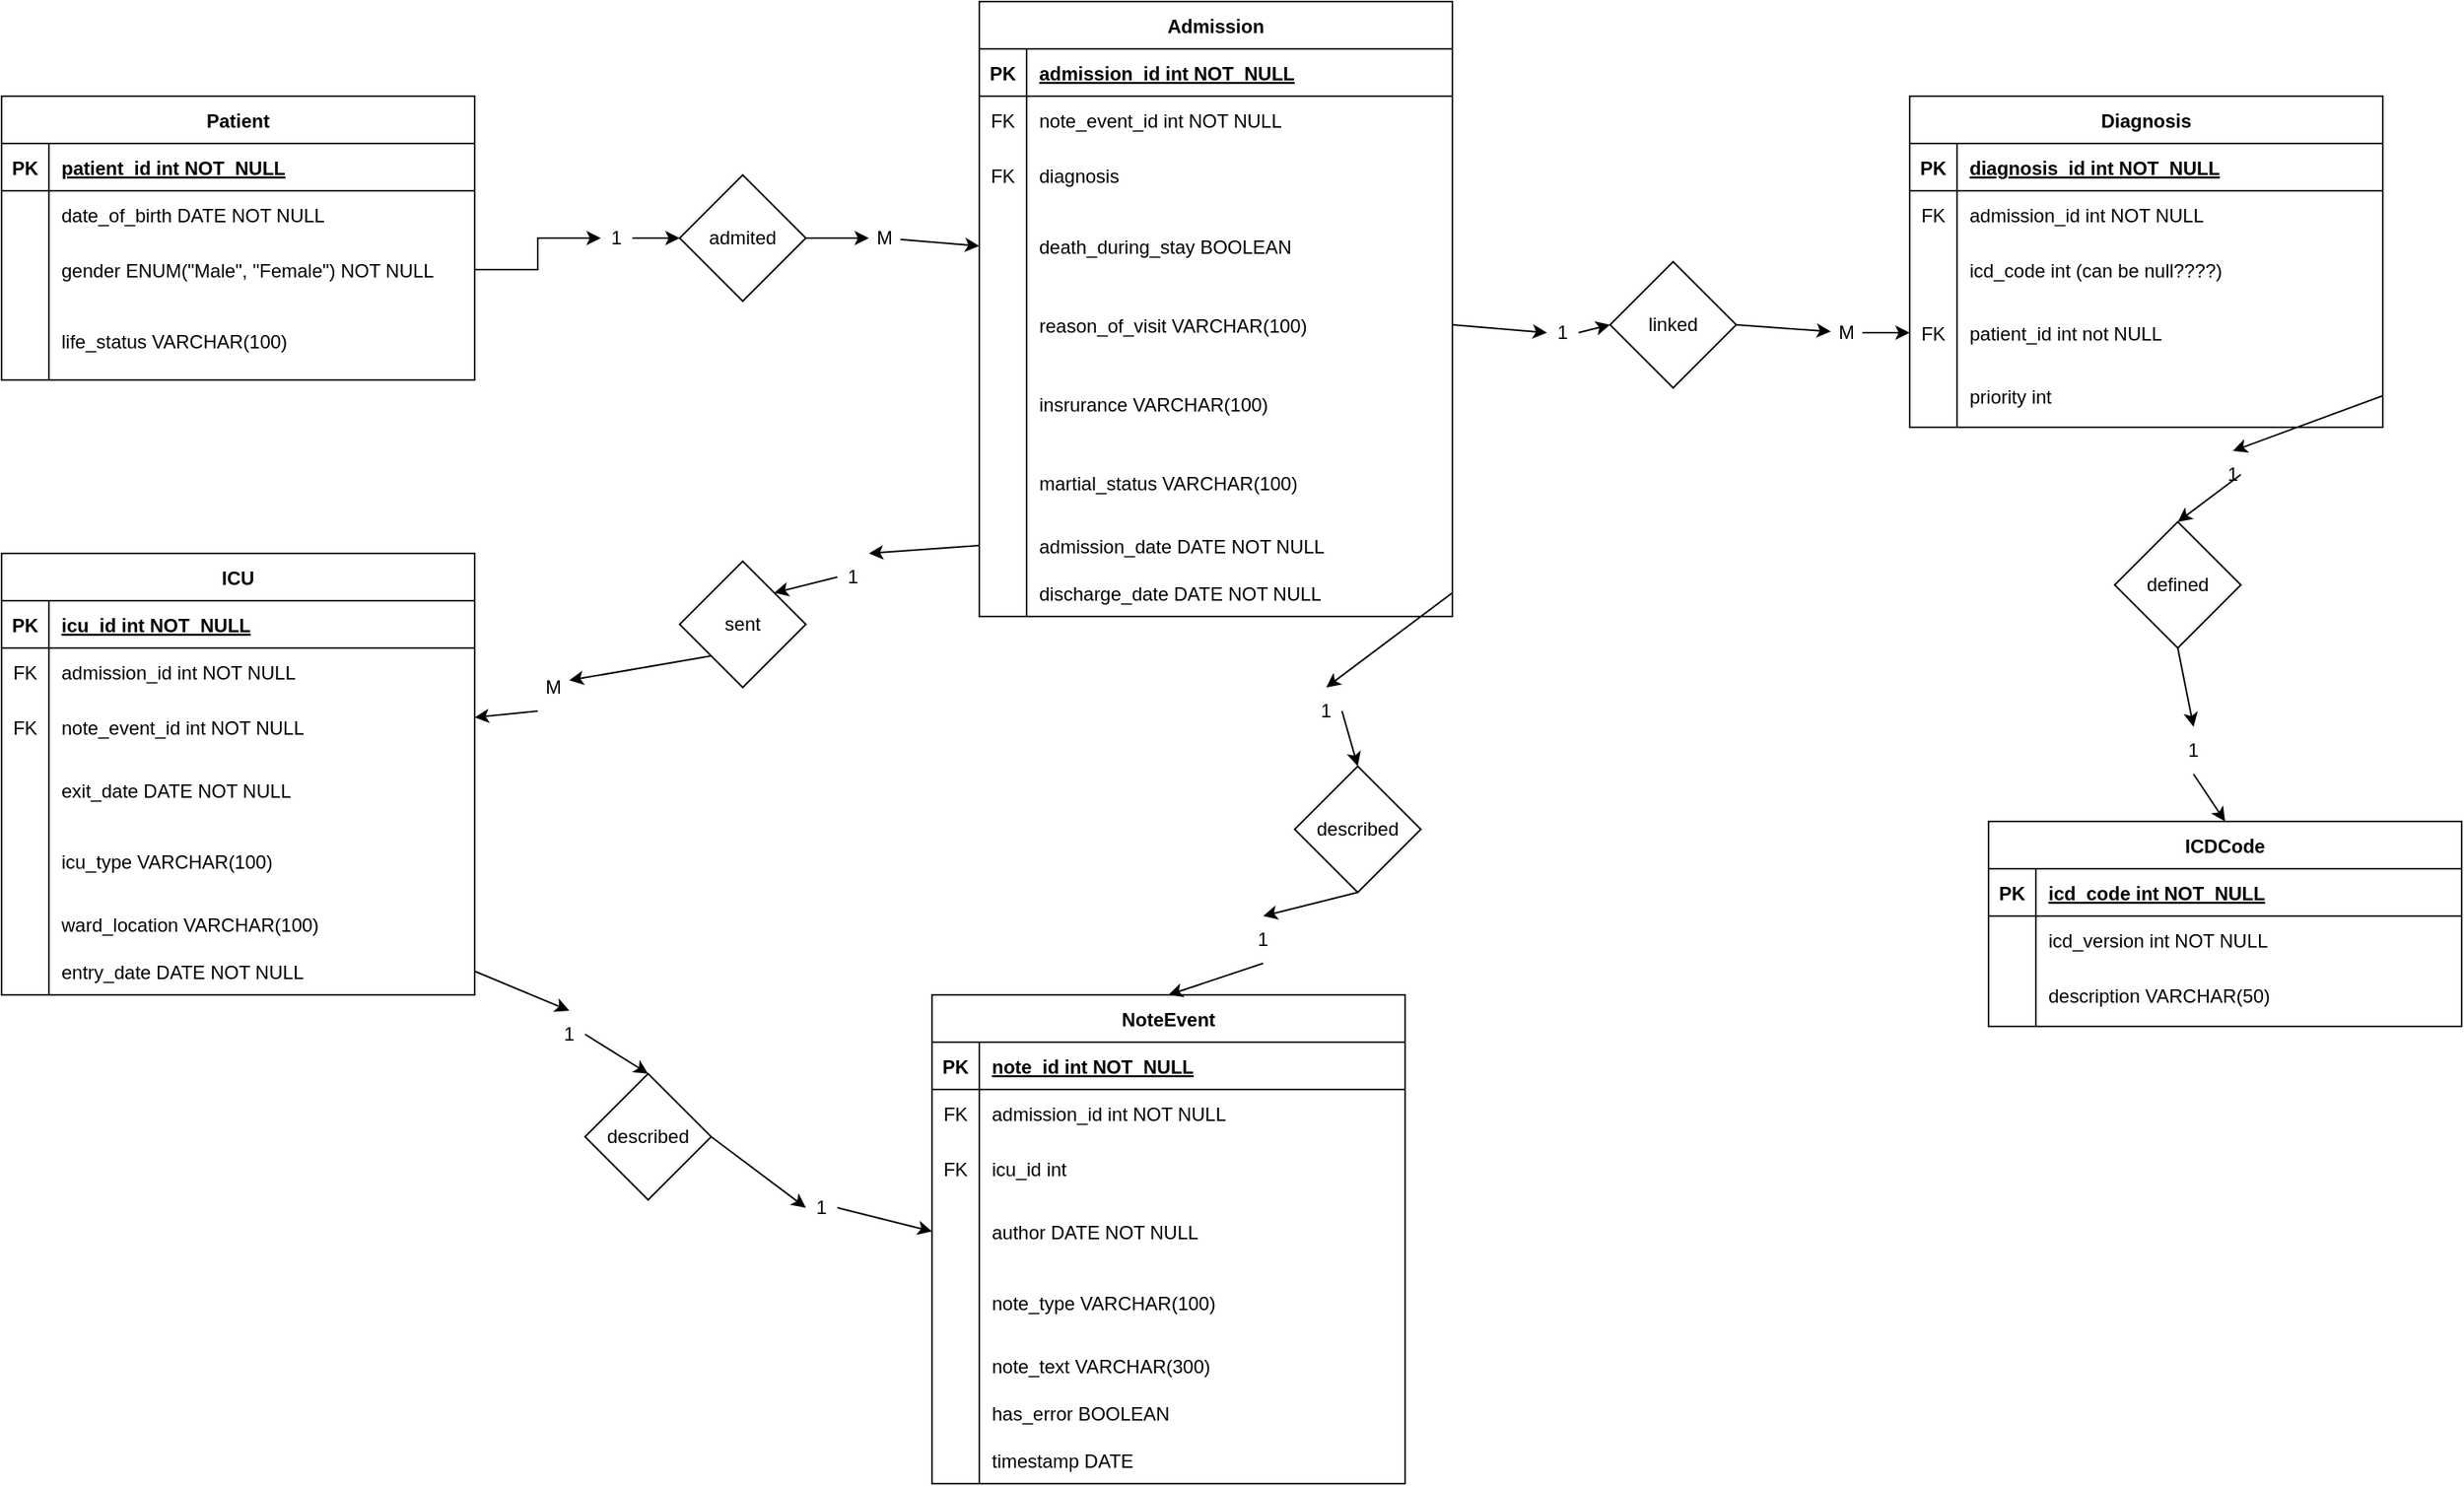<mxfile version="28.1.2" pages="3">
  <diagram id="R2lEEEUBdFMjLlhIrx00" name="Page-1">
    <mxGraphModel dx="2643" dy="833" grid="1" gridSize="10" guides="1" tooltips="1" connect="1" arrows="1" fold="1" page="1" pageScale="1" pageWidth="850" pageHeight="1100" math="0" shadow="0" extFonts="Permanent Marker^https://fonts.googleapis.com/css?family=Permanent+Marker">
      <root>
        <mxCell id="0" />
        <mxCell id="1" parent="0" />
        <mxCell id="n5rpYhMCt_71F7Q163ye-35" value="" style="rhombus;whiteSpace=wrap;html=1;" parent="1" vertex="1">
          <mxGeometry x="-220" y="780" width="80" height="80" as="geometry" />
        </mxCell>
        <mxCell id="C-vyLk0tnHw3VtMMgP7b-23" value="Patient" style="shape=table;startSize=30;container=1;collapsible=1;childLayout=tableLayout;fixedRows=1;rowLines=0;fontStyle=1;align=center;resizeLast=1;" parent="1" vertex="1">
          <mxGeometry x="-590" y="160" width="300" height="180" as="geometry">
            <mxRectangle x="-350" y="150" width="80" height="30" as="alternateBounds" />
          </mxGeometry>
        </mxCell>
        <mxCell id="C-vyLk0tnHw3VtMMgP7b-24" value="" style="shape=partialRectangle;collapsible=0;dropTarget=0;pointerEvents=0;fillColor=none;points=[[0,0.5],[1,0.5]];portConstraint=eastwest;top=0;left=0;right=0;bottom=1;" parent="C-vyLk0tnHw3VtMMgP7b-23" vertex="1">
          <mxGeometry y="30" width="300" height="30" as="geometry" />
        </mxCell>
        <mxCell id="C-vyLk0tnHw3VtMMgP7b-25" value="PK" style="shape=partialRectangle;overflow=hidden;connectable=0;fillColor=none;top=0;left=0;bottom=0;right=0;fontStyle=1;" parent="C-vyLk0tnHw3VtMMgP7b-24" vertex="1">
          <mxGeometry width="30" height="30" as="geometry">
            <mxRectangle width="30" height="30" as="alternateBounds" />
          </mxGeometry>
        </mxCell>
        <mxCell id="C-vyLk0tnHw3VtMMgP7b-26" value="patient_id int NOT  NULL" style="shape=partialRectangle;overflow=hidden;connectable=0;fillColor=none;top=0;left=0;bottom=0;right=0;align=left;spacingLeft=6;fontStyle=5;" parent="C-vyLk0tnHw3VtMMgP7b-24" vertex="1">
          <mxGeometry x="30" width="270" height="30" as="geometry">
            <mxRectangle width="270" height="30" as="alternateBounds" />
          </mxGeometry>
        </mxCell>
        <mxCell id="C-vyLk0tnHw3VtMMgP7b-27" value="" style="shape=partialRectangle;collapsible=0;dropTarget=0;pointerEvents=0;fillColor=none;points=[[0,0.5],[1,0.5]];portConstraint=eastwest;top=0;left=0;right=0;bottom=0;" parent="C-vyLk0tnHw3VtMMgP7b-23" vertex="1">
          <mxGeometry y="60" width="300" height="30" as="geometry" />
        </mxCell>
        <mxCell id="C-vyLk0tnHw3VtMMgP7b-28" value="" style="shape=partialRectangle;overflow=hidden;connectable=0;fillColor=none;top=0;left=0;bottom=0;right=0;" parent="C-vyLk0tnHw3VtMMgP7b-27" vertex="1">
          <mxGeometry width="30" height="30" as="geometry">
            <mxRectangle width="30" height="30" as="alternateBounds" />
          </mxGeometry>
        </mxCell>
        <mxCell id="C-vyLk0tnHw3VtMMgP7b-29" value="date_of_birth DATE NOT NULL" style="shape=partialRectangle;overflow=hidden;connectable=0;fillColor=none;top=0;left=0;bottom=0;right=0;align=left;spacingLeft=6;" parent="C-vyLk0tnHw3VtMMgP7b-27" vertex="1">
          <mxGeometry x="30" width="270" height="30" as="geometry">
            <mxRectangle width="270" height="30" as="alternateBounds" />
          </mxGeometry>
        </mxCell>
        <mxCell id="3lQFB5z0vKdKgpE9DT4s-30" value="" style="shape=partialRectangle;collapsible=0;dropTarget=0;pointerEvents=0;fillColor=none;points=[[0,0.5],[1,0.5]];portConstraint=eastwest;top=0;left=0;right=0;bottom=0;" parent="C-vyLk0tnHw3VtMMgP7b-23" vertex="1">
          <mxGeometry y="90" width="300" height="40" as="geometry" />
        </mxCell>
        <mxCell id="3lQFB5z0vKdKgpE9DT4s-31" value="" style="shape=partialRectangle;overflow=hidden;connectable=0;fillColor=none;top=0;left=0;bottom=0;right=0;" parent="3lQFB5z0vKdKgpE9DT4s-30" vertex="1">
          <mxGeometry width="30" height="40" as="geometry">
            <mxRectangle width="30" height="40" as="alternateBounds" />
          </mxGeometry>
        </mxCell>
        <mxCell id="3lQFB5z0vKdKgpE9DT4s-32" value="gender ENUM(&quot;Male&quot;, &quot;Female&quot;) NOT NULL" style="shape=partialRectangle;overflow=hidden;connectable=0;fillColor=none;top=0;left=0;bottom=0;right=0;align=left;spacingLeft=6;" parent="3lQFB5z0vKdKgpE9DT4s-30" vertex="1">
          <mxGeometry x="30" width="270" height="40" as="geometry">
            <mxRectangle width="270" height="40" as="alternateBounds" />
          </mxGeometry>
        </mxCell>
        <mxCell id="3lQFB5z0vKdKgpE9DT4s-33" value="" style="shape=partialRectangle;collapsible=0;dropTarget=0;pointerEvents=0;fillColor=none;points=[[0,0.5],[1,0.5]];portConstraint=eastwest;top=0;left=0;right=0;bottom=0;" parent="C-vyLk0tnHw3VtMMgP7b-23" vertex="1">
          <mxGeometry y="130" width="300" height="50" as="geometry" />
        </mxCell>
        <mxCell id="3lQFB5z0vKdKgpE9DT4s-34" value="" style="shape=partialRectangle;overflow=hidden;connectable=0;fillColor=none;top=0;left=0;bottom=0;right=0;" parent="3lQFB5z0vKdKgpE9DT4s-33" vertex="1">
          <mxGeometry width="30" height="50" as="geometry">
            <mxRectangle width="30" height="50" as="alternateBounds" />
          </mxGeometry>
        </mxCell>
        <mxCell id="3lQFB5z0vKdKgpE9DT4s-35" value="life_status VARCHAR(100)" style="shape=partialRectangle;overflow=hidden;connectable=0;fillColor=none;top=0;left=0;bottom=0;right=0;align=left;spacingLeft=6;" parent="3lQFB5z0vKdKgpE9DT4s-33" vertex="1">
          <mxGeometry x="30" width="270" height="50" as="geometry">
            <mxRectangle width="270" height="50" as="alternateBounds" />
          </mxGeometry>
        </mxCell>
        <mxCell id="3lQFB5z0vKdKgpE9DT4s-83" value="ICU" style="shape=table;startSize=30;container=1;collapsible=1;childLayout=tableLayout;fixedRows=1;rowLines=0;fontStyle=1;align=center;resizeLast=1;" parent="1" vertex="1">
          <mxGeometry x="-590" y="450" width="300" height="280" as="geometry">
            <mxRectangle x="-350" y="150" width="80" height="30" as="alternateBounds" />
          </mxGeometry>
        </mxCell>
        <mxCell id="3lQFB5z0vKdKgpE9DT4s-84" value="" style="shape=partialRectangle;collapsible=0;dropTarget=0;pointerEvents=0;fillColor=none;points=[[0,0.5],[1,0.5]];portConstraint=eastwest;top=0;left=0;right=0;bottom=1;" parent="3lQFB5z0vKdKgpE9DT4s-83" vertex="1">
          <mxGeometry y="30" width="300" height="30" as="geometry" />
        </mxCell>
        <mxCell id="3lQFB5z0vKdKgpE9DT4s-85" value="PK" style="shape=partialRectangle;overflow=hidden;connectable=0;fillColor=none;top=0;left=0;bottom=0;right=0;fontStyle=1;" parent="3lQFB5z0vKdKgpE9DT4s-84" vertex="1">
          <mxGeometry width="30" height="30" as="geometry">
            <mxRectangle width="30" height="30" as="alternateBounds" />
          </mxGeometry>
        </mxCell>
        <mxCell id="3lQFB5z0vKdKgpE9DT4s-86" value="icu_id int NOT  NULL" style="shape=partialRectangle;overflow=hidden;connectable=0;fillColor=none;top=0;left=0;bottom=0;right=0;align=left;spacingLeft=6;fontStyle=5;" parent="3lQFB5z0vKdKgpE9DT4s-84" vertex="1">
          <mxGeometry x="30" width="270" height="30" as="geometry">
            <mxRectangle width="270" height="30" as="alternateBounds" />
          </mxGeometry>
        </mxCell>
        <mxCell id="3lQFB5z0vKdKgpE9DT4s-87" value="" style="shape=partialRectangle;collapsible=0;dropTarget=0;pointerEvents=0;fillColor=none;points=[[0,0.5],[1,0.5]];portConstraint=eastwest;top=0;left=0;right=0;bottom=0;" parent="3lQFB5z0vKdKgpE9DT4s-83" vertex="1">
          <mxGeometry y="60" width="300" height="30" as="geometry" />
        </mxCell>
        <mxCell id="3lQFB5z0vKdKgpE9DT4s-88" value="FK" style="shape=partialRectangle;overflow=hidden;connectable=0;fillColor=none;top=0;left=0;bottom=0;right=0;" parent="3lQFB5z0vKdKgpE9DT4s-87" vertex="1">
          <mxGeometry width="30" height="30" as="geometry">
            <mxRectangle width="30" height="30" as="alternateBounds" />
          </mxGeometry>
        </mxCell>
        <mxCell id="3lQFB5z0vKdKgpE9DT4s-89" value="admission_id int NOT NULL" style="shape=partialRectangle;overflow=hidden;connectable=0;fillColor=none;top=0;left=0;bottom=0;right=0;align=left;spacingLeft=6;" parent="3lQFB5z0vKdKgpE9DT4s-87" vertex="1">
          <mxGeometry x="30" width="270" height="30" as="geometry">
            <mxRectangle width="270" height="30" as="alternateBounds" />
          </mxGeometry>
        </mxCell>
        <mxCell id="3lQFB5z0vKdKgpE9DT4s-90" value="" style="shape=partialRectangle;collapsible=0;dropTarget=0;pointerEvents=0;fillColor=none;points=[[0,0.5],[1,0.5]];portConstraint=eastwest;top=0;left=0;right=0;bottom=0;" parent="3lQFB5z0vKdKgpE9DT4s-83" vertex="1">
          <mxGeometry y="90" width="300" height="40" as="geometry" />
        </mxCell>
        <mxCell id="3lQFB5z0vKdKgpE9DT4s-91" value="FK" style="shape=partialRectangle;overflow=hidden;connectable=0;fillColor=none;top=0;left=0;bottom=0;right=0;" parent="3lQFB5z0vKdKgpE9DT4s-90" vertex="1">
          <mxGeometry width="30" height="40" as="geometry">
            <mxRectangle width="30" height="40" as="alternateBounds" />
          </mxGeometry>
        </mxCell>
        <mxCell id="3lQFB5z0vKdKgpE9DT4s-92" value="note_event_id int NOT NULL" style="shape=partialRectangle;overflow=hidden;connectable=0;fillColor=none;top=0;left=0;bottom=0;right=0;align=left;spacingLeft=6;" parent="3lQFB5z0vKdKgpE9DT4s-90" vertex="1">
          <mxGeometry x="30" width="270" height="40" as="geometry">
            <mxRectangle width="270" height="40" as="alternateBounds" />
          </mxGeometry>
        </mxCell>
        <mxCell id="3lQFB5z0vKdKgpE9DT4s-93" value="" style="shape=partialRectangle;collapsible=0;dropTarget=0;pointerEvents=0;fillColor=none;points=[[0,0.5],[1,0.5]];portConstraint=eastwest;top=0;left=0;right=0;bottom=0;" parent="3lQFB5z0vKdKgpE9DT4s-83" vertex="1">
          <mxGeometry y="130" width="300" height="40" as="geometry" />
        </mxCell>
        <mxCell id="3lQFB5z0vKdKgpE9DT4s-94" value="" style="shape=partialRectangle;overflow=hidden;connectable=0;fillColor=none;top=0;left=0;bottom=0;right=0;" parent="3lQFB5z0vKdKgpE9DT4s-93" vertex="1">
          <mxGeometry width="30" height="40" as="geometry">
            <mxRectangle width="30" height="40" as="alternateBounds" />
          </mxGeometry>
        </mxCell>
        <mxCell id="3lQFB5z0vKdKgpE9DT4s-95" value="exit_date DATE NOT NULL" style="shape=partialRectangle;overflow=hidden;connectable=0;fillColor=none;top=0;left=0;bottom=0;right=0;align=left;spacingLeft=6;" parent="3lQFB5z0vKdKgpE9DT4s-93" vertex="1">
          <mxGeometry x="30" width="270" height="40" as="geometry">
            <mxRectangle width="270" height="40" as="alternateBounds" />
          </mxGeometry>
        </mxCell>
        <mxCell id="3lQFB5z0vKdKgpE9DT4s-96" value="" style="shape=partialRectangle;collapsible=0;dropTarget=0;pointerEvents=0;fillColor=none;points=[[0,0.5],[1,0.5]];portConstraint=eastwest;top=0;left=0;right=0;bottom=0;" parent="3lQFB5z0vKdKgpE9DT4s-83" vertex="1">
          <mxGeometry y="170" width="300" height="50" as="geometry" />
        </mxCell>
        <mxCell id="3lQFB5z0vKdKgpE9DT4s-97" value="" style="shape=partialRectangle;overflow=hidden;connectable=0;fillColor=none;top=0;left=0;bottom=0;right=0;" parent="3lQFB5z0vKdKgpE9DT4s-96" vertex="1">
          <mxGeometry width="30" height="50" as="geometry">
            <mxRectangle width="30" height="50" as="alternateBounds" />
          </mxGeometry>
        </mxCell>
        <mxCell id="3lQFB5z0vKdKgpE9DT4s-98" value="icu_type VARCHAR(100)" style="shape=partialRectangle;overflow=hidden;connectable=0;fillColor=none;top=0;left=0;bottom=0;right=0;align=left;spacingLeft=6;" parent="3lQFB5z0vKdKgpE9DT4s-96" vertex="1">
          <mxGeometry x="30" width="270" height="50" as="geometry">
            <mxRectangle width="270" height="50" as="alternateBounds" />
          </mxGeometry>
        </mxCell>
        <mxCell id="3lQFB5z0vKdKgpE9DT4s-99" value="" style="shape=partialRectangle;collapsible=0;dropTarget=0;pointerEvents=0;fillColor=none;points=[[0,0.5],[1,0.5]];portConstraint=eastwest;top=0;left=0;right=0;bottom=0;" parent="3lQFB5z0vKdKgpE9DT4s-83" vertex="1">
          <mxGeometry y="220" width="300" height="30" as="geometry" />
        </mxCell>
        <mxCell id="3lQFB5z0vKdKgpE9DT4s-100" value="" style="shape=partialRectangle;overflow=hidden;connectable=0;fillColor=none;top=0;left=0;bottom=0;right=0;" parent="3lQFB5z0vKdKgpE9DT4s-99" vertex="1">
          <mxGeometry width="30" height="30" as="geometry">
            <mxRectangle width="30" height="30" as="alternateBounds" />
          </mxGeometry>
        </mxCell>
        <mxCell id="3lQFB5z0vKdKgpE9DT4s-101" value="ward_location VARCHAR(100)" style="shape=partialRectangle;overflow=hidden;connectable=0;fillColor=none;top=0;left=0;bottom=0;right=0;align=left;spacingLeft=6;" parent="3lQFB5z0vKdKgpE9DT4s-99" vertex="1">
          <mxGeometry x="30" width="270" height="30" as="geometry">
            <mxRectangle width="270" height="30" as="alternateBounds" />
          </mxGeometry>
        </mxCell>
        <mxCell id="3lQFB5z0vKdKgpE9DT4s-156" value="" style="shape=partialRectangle;collapsible=0;dropTarget=0;pointerEvents=0;fillColor=none;points=[[0,0.5],[1,0.5]];portConstraint=eastwest;top=0;left=0;right=0;bottom=0;" parent="3lQFB5z0vKdKgpE9DT4s-83" vertex="1">
          <mxGeometry y="250" width="300" height="30" as="geometry" />
        </mxCell>
        <mxCell id="3lQFB5z0vKdKgpE9DT4s-157" value="" style="shape=partialRectangle;overflow=hidden;connectable=0;fillColor=none;top=0;left=0;bottom=0;right=0;" parent="3lQFB5z0vKdKgpE9DT4s-156" vertex="1">
          <mxGeometry width="30" height="30" as="geometry">
            <mxRectangle width="30" height="30" as="alternateBounds" />
          </mxGeometry>
        </mxCell>
        <mxCell id="3lQFB5z0vKdKgpE9DT4s-158" value="entry_date DATE NOT NULL" style="shape=partialRectangle;overflow=hidden;connectable=0;fillColor=none;top=0;left=0;bottom=0;right=0;align=left;spacingLeft=6;" parent="3lQFB5z0vKdKgpE9DT4s-156" vertex="1">
          <mxGeometry x="30" width="270" height="30" as="geometry">
            <mxRectangle width="270" height="30" as="alternateBounds" />
          </mxGeometry>
        </mxCell>
        <mxCell id="3lQFB5z0vKdKgpE9DT4s-105" value="NoteEvent" style="shape=table;startSize=30;container=1;collapsible=1;childLayout=tableLayout;fixedRows=1;rowLines=0;fontStyle=1;align=center;resizeLast=1;" parent="1" vertex="1">
          <mxGeometry y="730" width="300" height="310" as="geometry">
            <mxRectangle x="-350" y="150" width="80" height="30" as="alternateBounds" />
          </mxGeometry>
        </mxCell>
        <mxCell id="3lQFB5z0vKdKgpE9DT4s-106" value="" style="shape=partialRectangle;collapsible=0;dropTarget=0;pointerEvents=0;fillColor=none;points=[[0,0.5],[1,0.5]];portConstraint=eastwest;top=0;left=0;right=0;bottom=1;" parent="3lQFB5z0vKdKgpE9DT4s-105" vertex="1">
          <mxGeometry y="30" width="300" height="30" as="geometry" />
        </mxCell>
        <mxCell id="3lQFB5z0vKdKgpE9DT4s-107" value="PK" style="shape=partialRectangle;overflow=hidden;connectable=0;fillColor=none;top=0;left=0;bottom=0;right=0;fontStyle=1;" parent="3lQFB5z0vKdKgpE9DT4s-106" vertex="1">
          <mxGeometry width="30" height="30" as="geometry">
            <mxRectangle width="30" height="30" as="alternateBounds" />
          </mxGeometry>
        </mxCell>
        <mxCell id="3lQFB5z0vKdKgpE9DT4s-108" value="note_id int NOT  NULL" style="shape=partialRectangle;overflow=hidden;connectable=0;fillColor=none;top=0;left=0;bottom=0;right=0;align=left;spacingLeft=6;fontStyle=5;" parent="3lQFB5z0vKdKgpE9DT4s-106" vertex="1">
          <mxGeometry x="30" width="270" height="30" as="geometry">
            <mxRectangle width="270" height="30" as="alternateBounds" />
          </mxGeometry>
        </mxCell>
        <mxCell id="3lQFB5z0vKdKgpE9DT4s-109" value="" style="shape=partialRectangle;collapsible=0;dropTarget=0;pointerEvents=0;fillColor=none;points=[[0,0.5],[1,0.5]];portConstraint=eastwest;top=0;left=0;right=0;bottom=0;" parent="3lQFB5z0vKdKgpE9DT4s-105" vertex="1">
          <mxGeometry y="60" width="300" height="30" as="geometry" />
        </mxCell>
        <mxCell id="3lQFB5z0vKdKgpE9DT4s-110" value="FK" style="shape=partialRectangle;overflow=hidden;connectable=0;fillColor=none;top=0;left=0;bottom=0;right=0;" parent="3lQFB5z0vKdKgpE9DT4s-109" vertex="1">
          <mxGeometry width="30" height="30" as="geometry">
            <mxRectangle width="30" height="30" as="alternateBounds" />
          </mxGeometry>
        </mxCell>
        <mxCell id="3lQFB5z0vKdKgpE9DT4s-111" value="admission_id int NOT NULL" style="shape=partialRectangle;overflow=hidden;connectable=0;fillColor=none;top=0;left=0;bottom=0;right=0;align=left;spacingLeft=6;" parent="3lQFB5z0vKdKgpE9DT4s-109" vertex="1">
          <mxGeometry x="30" width="270" height="30" as="geometry">
            <mxRectangle width="270" height="30" as="alternateBounds" />
          </mxGeometry>
        </mxCell>
        <mxCell id="3lQFB5z0vKdKgpE9DT4s-112" value="" style="shape=partialRectangle;collapsible=0;dropTarget=0;pointerEvents=0;fillColor=none;points=[[0,0.5],[1,0.5]];portConstraint=eastwest;top=0;left=0;right=0;bottom=0;" parent="3lQFB5z0vKdKgpE9DT4s-105" vertex="1">
          <mxGeometry y="90" width="300" height="40" as="geometry" />
        </mxCell>
        <mxCell id="3lQFB5z0vKdKgpE9DT4s-113" value="FK" style="shape=partialRectangle;overflow=hidden;connectable=0;fillColor=none;top=0;left=0;bottom=0;right=0;" parent="3lQFB5z0vKdKgpE9DT4s-112" vertex="1">
          <mxGeometry width="30" height="40" as="geometry">
            <mxRectangle width="30" height="40" as="alternateBounds" />
          </mxGeometry>
        </mxCell>
        <mxCell id="3lQFB5z0vKdKgpE9DT4s-114" value="icu_id int" style="shape=partialRectangle;overflow=hidden;connectable=0;fillColor=none;top=0;left=0;bottom=0;right=0;align=left;spacingLeft=6;" parent="3lQFB5z0vKdKgpE9DT4s-112" vertex="1">
          <mxGeometry x="30" width="270" height="40" as="geometry">
            <mxRectangle width="270" height="40" as="alternateBounds" />
          </mxGeometry>
        </mxCell>
        <mxCell id="3lQFB5z0vKdKgpE9DT4s-115" value="" style="shape=partialRectangle;collapsible=0;dropTarget=0;pointerEvents=0;fillColor=none;points=[[0,0.5],[1,0.5]];portConstraint=eastwest;top=0;left=0;right=0;bottom=0;" parent="3lQFB5z0vKdKgpE9DT4s-105" vertex="1">
          <mxGeometry y="130" width="300" height="40" as="geometry" />
        </mxCell>
        <mxCell id="3lQFB5z0vKdKgpE9DT4s-116" value="" style="shape=partialRectangle;overflow=hidden;connectable=0;fillColor=none;top=0;left=0;bottom=0;right=0;" parent="3lQFB5z0vKdKgpE9DT4s-115" vertex="1">
          <mxGeometry width="30" height="40" as="geometry">
            <mxRectangle width="30" height="40" as="alternateBounds" />
          </mxGeometry>
        </mxCell>
        <mxCell id="3lQFB5z0vKdKgpE9DT4s-117" value="author DATE NOT NULL" style="shape=partialRectangle;overflow=hidden;connectable=0;fillColor=none;top=0;left=0;bottom=0;right=0;align=left;spacingLeft=6;" parent="3lQFB5z0vKdKgpE9DT4s-115" vertex="1">
          <mxGeometry x="30" width="270" height="40" as="geometry">
            <mxRectangle width="270" height="40" as="alternateBounds" />
          </mxGeometry>
        </mxCell>
        <mxCell id="3lQFB5z0vKdKgpE9DT4s-118" value="" style="shape=partialRectangle;collapsible=0;dropTarget=0;pointerEvents=0;fillColor=none;points=[[0,0.5],[1,0.5]];portConstraint=eastwest;top=0;left=0;right=0;bottom=0;" parent="3lQFB5z0vKdKgpE9DT4s-105" vertex="1">
          <mxGeometry y="170" width="300" height="50" as="geometry" />
        </mxCell>
        <mxCell id="3lQFB5z0vKdKgpE9DT4s-119" value="" style="shape=partialRectangle;overflow=hidden;connectable=0;fillColor=none;top=0;left=0;bottom=0;right=0;" parent="3lQFB5z0vKdKgpE9DT4s-118" vertex="1">
          <mxGeometry width="30" height="50" as="geometry">
            <mxRectangle width="30" height="50" as="alternateBounds" />
          </mxGeometry>
        </mxCell>
        <mxCell id="3lQFB5z0vKdKgpE9DT4s-120" value="note_type VARCHAR(100)" style="shape=partialRectangle;overflow=hidden;connectable=0;fillColor=none;top=0;left=0;bottom=0;right=0;align=left;spacingLeft=6;" parent="3lQFB5z0vKdKgpE9DT4s-118" vertex="1">
          <mxGeometry x="30" width="270" height="50" as="geometry">
            <mxRectangle width="270" height="50" as="alternateBounds" />
          </mxGeometry>
        </mxCell>
        <mxCell id="3lQFB5z0vKdKgpE9DT4s-121" value="" style="shape=partialRectangle;collapsible=0;dropTarget=0;pointerEvents=0;fillColor=none;points=[[0,0.5],[1,0.5]];portConstraint=eastwest;top=0;left=0;right=0;bottom=0;" parent="3lQFB5z0vKdKgpE9DT4s-105" vertex="1">
          <mxGeometry y="220" width="300" height="30" as="geometry" />
        </mxCell>
        <mxCell id="3lQFB5z0vKdKgpE9DT4s-122" value="" style="shape=partialRectangle;overflow=hidden;connectable=0;fillColor=none;top=0;left=0;bottom=0;right=0;" parent="3lQFB5z0vKdKgpE9DT4s-121" vertex="1">
          <mxGeometry width="30" height="30" as="geometry">
            <mxRectangle width="30" height="30" as="alternateBounds" />
          </mxGeometry>
        </mxCell>
        <mxCell id="3lQFB5z0vKdKgpE9DT4s-123" value="note_text VARCHAR(300)" style="shape=partialRectangle;overflow=hidden;connectable=0;fillColor=none;top=0;left=0;bottom=0;right=0;align=left;spacingLeft=6;" parent="3lQFB5z0vKdKgpE9DT4s-121" vertex="1">
          <mxGeometry x="30" width="270" height="30" as="geometry">
            <mxRectangle width="270" height="30" as="alternateBounds" />
          </mxGeometry>
        </mxCell>
        <mxCell id="3lQFB5z0vKdKgpE9DT4s-124" value="" style="shape=partialRectangle;collapsible=0;dropTarget=0;pointerEvents=0;fillColor=none;points=[[0,0.5],[1,0.5]];portConstraint=eastwest;top=0;left=0;right=0;bottom=0;" parent="3lQFB5z0vKdKgpE9DT4s-105" vertex="1">
          <mxGeometry y="250" width="300" height="30" as="geometry" />
        </mxCell>
        <mxCell id="3lQFB5z0vKdKgpE9DT4s-125" value="" style="shape=partialRectangle;overflow=hidden;connectable=0;fillColor=none;top=0;left=0;bottom=0;right=0;" parent="3lQFB5z0vKdKgpE9DT4s-124" vertex="1">
          <mxGeometry width="30" height="30" as="geometry">
            <mxRectangle width="30" height="30" as="alternateBounds" />
          </mxGeometry>
        </mxCell>
        <mxCell id="3lQFB5z0vKdKgpE9DT4s-126" value="has_error BOOLEAN" style="shape=partialRectangle;overflow=hidden;connectable=0;fillColor=none;top=0;left=0;bottom=0;right=0;align=left;spacingLeft=6;" parent="3lQFB5z0vKdKgpE9DT4s-124" vertex="1">
          <mxGeometry x="30" width="270" height="30" as="geometry">
            <mxRectangle width="270" height="30" as="alternateBounds" />
          </mxGeometry>
        </mxCell>
        <mxCell id="3lQFB5z0vKdKgpE9DT4s-127" value="" style="shape=partialRectangle;collapsible=0;dropTarget=0;pointerEvents=0;fillColor=none;points=[[0,0.5],[1,0.5]];portConstraint=eastwest;top=0;left=0;right=0;bottom=0;" parent="3lQFB5z0vKdKgpE9DT4s-105" vertex="1">
          <mxGeometry y="280" width="300" height="30" as="geometry" />
        </mxCell>
        <mxCell id="3lQFB5z0vKdKgpE9DT4s-128" value="" style="shape=partialRectangle;overflow=hidden;connectable=0;fillColor=none;top=0;left=0;bottom=0;right=0;" parent="3lQFB5z0vKdKgpE9DT4s-127" vertex="1">
          <mxGeometry width="30" height="30" as="geometry">
            <mxRectangle width="30" height="30" as="alternateBounds" />
          </mxGeometry>
        </mxCell>
        <mxCell id="3lQFB5z0vKdKgpE9DT4s-129" value="timestamp DATE" style="shape=partialRectangle;overflow=hidden;connectable=0;fillColor=none;top=0;left=0;bottom=0;right=0;align=left;spacingLeft=6;" parent="3lQFB5z0vKdKgpE9DT4s-127" vertex="1">
          <mxGeometry x="30" width="270" height="30" as="geometry">
            <mxRectangle width="270" height="30" as="alternateBounds" />
          </mxGeometry>
        </mxCell>
        <mxCell id="3lQFB5z0vKdKgpE9DT4s-130" value="Diagnosis" style="shape=table;startSize=30;container=1;collapsible=1;childLayout=tableLayout;fixedRows=1;rowLines=0;fontStyle=1;align=center;resizeLast=1;" parent="1" vertex="1">
          <mxGeometry x="620" y="160" width="300" height="210" as="geometry">
            <mxRectangle x="-350" y="150" width="80" height="30" as="alternateBounds" />
          </mxGeometry>
        </mxCell>
        <mxCell id="3lQFB5z0vKdKgpE9DT4s-131" value="" style="shape=partialRectangle;collapsible=0;dropTarget=0;pointerEvents=0;fillColor=none;points=[[0,0.5],[1,0.5]];portConstraint=eastwest;top=0;left=0;right=0;bottom=1;" parent="3lQFB5z0vKdKgpE9DT4s-130" vertex="1">
          <mxGeometry y="30" width="300" height="30" as="geometry" />
        </mxCell>
        <mxCell id="3lQFB5z0vKdKgpE9DT4s-132" value="PK" style="shape=partialRectangle;overflow=hidden;connectable=0;fillColor=none;top=0;left=0;bottom=0;right=0;fontStyle=1;" parent="3lQFB5z0vKdKgpE9DT4s-131" vertex="1">
          <mxGeometry width="30" height="30" as="geometry">
            <mxRectangle width="30" height="30" as="alternateBounds" />
          </mxGeometry>
        </mxCell>
        <mxCell id="3lQFB5z0vKdKgpE9DT4s-133" value="diagnosis_id int NOT  NULL" style="shape=partialRectangle;overflow=hidden;connectable=0;fillColor=none;top=0;left=0;bottom=0;right=0;align=left;spacingLeft=6;fontStyle=5;" parent="3lQFB5z0vKdKgpE9DT4s-131" vertex="1">
          <mxGeometry x="30" width="270" height="30" as="geometry">
            <mxRectangle width="270" height="30" as="alternateBounds" />
          </mxGeometry>
        </mxCell>
        <mxCell id="3lQFB5z0vKdKgpE9DT4s-134" value="" style="shape=partialRectangle;collapsible=0;dropTarget=0;pointerEvents=0;fillColor=none;points=[[0,0.5],[1,0.5]];portConstraint=eastwest;top=0;left=0;right=0;bottom=0;" parent="3lQFB5z0vKdKgpE9DT4s-130" vertex="1">
          <mxGeometry y="60" width="300" height="30" as="geometry" />
        </mxCell>
        <mxCell id="3lQFB5z0vKdKgpE9DT4s-135" value="FK" style="shape=partialRectangle;overflow=hidden;connectable=0;fillColor=none;top=0;left=0;bottom=0;right=0;" parent="3lQFB5z0vKdKgpE9DT4s-134" vertex="1">
          <mxGeometry width="30" height="30" as="geometry">
            <mxRectangle width="30" height="30" as="alternateBounds" />
          </mxGeometry>
        </mxCell>
        <mxCell id="3lQFB5z0vKdKgpE9DT4s-136" value="admission_id int NOT NULL" style="shape=partialRectangle;overflow=hidden;connectable=0;fillColor=none;top=0;left=0;bottom=0;right=0;align=left;spacingLeft=6;" parent="3lQFB5z0vKdKgpE9DT4s-134" vertex="1">
          <mxGeometry x="30" width="270" height="30" as="geometry">
            <mxRectangle width="270" height="30" as="alternateBounds" />
          </mxGeometry>
        </mxCell>
        <mxCell id="3lQFB5z0vKdKgpE9DT4s-137" value="" style="shape=partialRectangle;collapsible=0;dropTarget=0;pointerEvents=0;fillColor=none;points=[[0,0.5],[1,0.5]];portConstraint=eastwest;top=0;left=0;right=0;bottom=0;" parent="3lQFB5z0vKdKgpE9DT4s-130" vertex="1">
          <mxGeometry y="90" width="300" height="40" as="geometry" />
        </mxCell>
        <mxCell id="3lQFB5z0vKdKgpE9DT4s-138" value="" style="shape=partialRectangle;overflow=hidden;connectable=0;fillColor=none;top=0;left=0;bottom=0;right=0;" parent="3lQFB5z0vKdKgpE9DT4s-137" vertex="1">
          <mxGeometry width="30" height="40" as="geometry">
            <mxRectangle width="30" height="40" as="alternateBounds" />
          </mxGeometry>
        </mxCell>
        <mxCell id="3lQFB5z0vKdKgpE9DT4s-139" value="icd_code int (can be null????)" style="shape=partialRectangle;overflow=hidden;connectable=0;fillColor=none;top=0;left=0;bottom=0;right=0;align=left;spacingLeft=6;" parent="3lQFB5z0vKdKgpE9DT4s-137" vertex="1">
          <mxGeometry x="30" width="270" height="40" as="geometry">
            <mxRectangle width="270" height="40" as="alternateBounds" />
          </mxGeometry>
        </mxCell>
        <mxCell id="n5rpYhMCt_71F7Q163ye-1" value="" style="shape=partialRectangle;collapsible=0;dropTarget=0;pointerEvents=0;fillColor=none;points=[[0,0.5],[1,0.5]];portConstraint=eastwest;top=0;left=0;right=0;bottom=0;" parent="3lQFB5z0vKdKgpE9DT4s-130" vertex="1">
          <mxGeometry y="130" width="300" height="40" as="geometry" />
        </mxCell>
        <mxCell id="n5rpYhMCt_71F7Q163ye-2" value="FK" style="shape=partialRectangle;overflow=hidden;connectable=0;fillColor=none;top=0;left=0;bottom=0;right=0;" parent="n5rpYhMCt_71F7Q163ye-1" vertex="1">
          <mxGeometry width="30" height="40" as="geometry">
            <mxRectangle width="30" height="40" as="alternateBounds" />
          </mxGeometry>
        </mxCell>
        <mxCell id="n5rpYhMCt_71F7Q163ye-3" value="patient_id int not NULL" style="shape=partialRectangle;overflow=hidden;connectable=0;fillColor=none;top=0;left=0;bottom=0;right=0;align=left;spacingLeft=6;" parent="n5rpYhMCt_71F7Q163ye-1" vertex="1">
          <mxGeometry x="30" width="270" height="40" as="geometry">
            <mxRectangle width="270" height="40" as="alternateBounds" />
          </mxGeometry>
        </mxCell>
        <mxCell id="n5rpYhMCt_71F7Q163ye-4" value="" style="shape=partialRectangle;collapsible=0;dropTarget=0;pointerEvents=0;fillColor=none;points=[[0,0.5],[1,0.5]];portConstraint=eastwest;top=0;left=0;right=0;bottom=0;" parent="3lQFB5z0vKdKgpE9DT4s-130" vertex="1">
          <mxGeometry y="170" width="300" height="40" as="geometry" />
        </mxCell>
        <mxCell id="n5rpYhMCt_71F7Q163ye-5" value="" style="shape=partialRectangle;overflow=hidden;connectable=0;fillColor=none;top=0;left=0;bottom=0;right=0;" parent="n5rpYhMCt_71F7Q163ye-4" vertex="1">
          <mxGeometry width="30" height="40" as="geometry">
            <mxRectangle width="30" height="40" as="alternateBounds" />
          </mxGeometry>
        </mxCell>
        <mxCell id="n5rpYhMCt_71F7Q163ye-6" value="priority int " style="shape=partialRectangle;overflow=hidden;connectable=0;fillColor=none;top=0;left=0;bottom=0;right=0;align=left;spacingLeft=6;" parent="n5rpYhMCt_71F7Q163ye-4" vertex="1">
          <mxGeometry x="30" width="270" height="40" as="geometry">
            <mxRectangle width="270" height="40" as="alternateBounds" />
          </mxGeometry>
        </mxCell>
        <mxCell id="3lQFB5z0vKdKgpE9DT4s-143" value="ICDCode" style="shape=table;startSize=30;container=1;collapsible=1;childLayout=tableLayout;fixedRows=1;rowLines=0;fontStyle=1;align=center;resizeLast=1;" parent="1" vertex="1">
          <mxGeometry x="670" y="620" width="300" height="130" as="geometry">
            <mxRectangle x="-350" y="150" width="80" height="30" as="alternateBounds" />
          </mxGeometry>
        </mxCell>
        <mxCell id="3lQFB5z0vKdKgpE9DT4s-144" value="" style="shape=partialRectangle;collapsible=0;dropTarget=0;pointerEvents=0;fillColor=none;points=[[0,0.5],[1,0.5]];portConstraint=eastwest;top=0;left=0;right=0;bottom=1;" parent="3lQFB5z0vKdKgpE9DT4s-143" vertex="1">
          <mxGeometry y="30" width="300" height="30" as="geometry" />
        </mxCell>
        <mxCell id="3lQFB5z0vKdKgpE9DT4s-145" value="PK" style="shape=partialRectangle;overflow=hidden;connectable=0;fillColor=none;top=0;left=0;bottom=0;right=0;fontStyle=1;" parent="3lQFB5z0vKdKgpE9DT4s-144" vertex="1">
          <mxGeometry width="30" height="30" as="geometry">
            <mxRectangle width="30" height="30" as="alternateBounds" />
          </mxGeometry>
        </mxCell>
        <mxCell id="3lQFB5z0vKdKgpE9DT4s-146" value="icd_code int NOT  NULL" style="shape=partialRectangle;overflow=hidden;connectable=0;fillColor=none;top=0;left=0;bottom=0;right=0;align=left;spacingLeft=6;fontStyle=5;" parent="3lQFB5z0vKdKgpE9DT4s-144" vertex="1">
          <mxGeometry x="30" width="270" height="30" as="geometry">
            <mxRectangle width="270" height="30" as="alternateBounds" />
          </mxGeometry>
        </mxCell>
        <mxCell id="3lQFB5z0vKdKgpE9DT4s-147" value="" style="shape=partialRectangle;collapsible=0;dropTarget=0;pointerEvents=0;fillColor=none;points=[[0,0.5],[1,0.5]];portConstraint=eastwest;top=0;left=0;right=0;bottom=0;" parent="3lQFB5z0vKdKgpE9DT4s-143" vertex="1">
          <mxGeometry y="60" width="300" height="30" as="geometry" />
        </mxCell>
        <mxCell id="3lQFB5z0vKdKgpE9DT4s-148" value="" style="shape=partialRectangle;overflow=hidden;connectable=0;fillColor=none;top=0;left=0;bottom=0;right=0;" parent="3lQFB5z0vKdKgpE9DT4s-147" vertex="1">
          <mxGeometry width="30" height="30" as="geometry">
            <mxRectangle width="30" height="30" as="alternateBounds" />
          </mxGeometry>
        </mxCell>
        <mxCell id="3lQFB5z0vKdKgpE9DT4s-149" value="icd_version int NOT NULL" style="shape=partialRectangle;overflow=hidden;connectable=0;fillColor=none;top=0;left=0;bottom=0;right=0;align=left;spacingLeft=6;" parent="3lQFB5z0vKdKgpE9DT4s-147" vertex="1">
          <mxGeometry x="30" width="270" height="30" as="geometry">
            <mxRectangle width="270" height="30" as="alternateBounds" />
          </mxGeometry>
        </mxCell>
        <mxCell id="3lQFB5z0vKdKgpE9DT4s-150" value="" style="shape=partialRectangle;collapsible=0;dropTarget=0;pointerEvents=0;fillColor=none;points=[[0,0.5],[1,0.5]];portConstraint=eastwest;top=0;left=0;right=0;bottom=0;" parent="3lQFB5z0vKdKgpE9DT4s-143" vertex="1">
          <mxGeometry y="90" width="300" height="40" as="geometry" />
        </mxCell>
        <mxCell id="3lQFB5z0vKdKgpE9DT4s-151" value="" style="shape=partialRectangle;overflow=hidden;connectable=0;fillColor=none;top=0;left=0;bottom=0;right=0;" parent="3lQFB5z0vKdKgpE9DT4s-150" vertex="1">
          <mxGeometry width="30" height="40" as="geometry">
            <mxRectangle width="30" height="40" as="alternateBounds" />
          </mxGeometry>
        </mxCell>
        <mxCell id="3lQFB5z0vKdKgpE9DT4s-152" value="description VARCHAR(50)" style="shape=partialRectangle;overflow=hidden;connectable=0;fillColor=none;top=0;left=0;bottom=0;right=0;align=left;spacingLeft=6;" parent="3lQFB5z0vKdKgpE9DT4s-150" vertex="1">
          <mxGeometry x="30" width="270" height="40" as="geometry">
            <mxRectangle width="270" height="40" as="alternateBounds" />
          </mxGeometry>
        </mxCell>
        <mxCell id="3lQFB5z0vKdKgpE9DT4s-42" value="Admission" style="shape=table;startSize=30;container=1;collapsible=1;childLayout=tableLayout;fixedRows=1;rowLines=0;fontStyle=1;align=center;resizeLast=1;" parent="1" vertex="1">
          <mxGeometry x="30" y="100" width="300" height="390" as="geometry">
            <mxRectangle x="-350" y="150" width="80" height="30" as="alternateBounds" />
          </mxGeometry>
        </mxCell>
        <mxCell id="3lQFB5z0vKdKgpE9DT4s-43" value="" style="shape=partialRectangle;collapsible=0;dropTarget=0;pointerEvents=0;fillColor=none;points=[[0,0.5],[1,0.5]];portConstraint=eastwest;top=0;left=0;right=0;bottom=1;" parent="3lQFB5z0vKdKgpE9DT4s-42" vertex="1">
          <mxGeometry y="30" width="300" height="30" as="geometry" />
        </mxCell>
        <mxCell id="3lQFB5z0vKdKgpE9DT4s-44" value="PK" style="shape=partialRectangle;overflow=hidden;connectable=0;fillColor=none;top=0;left=0;bottom=0;right=0;fontStyle=1;" parent="3lQFB5z0vKdKgpE9DT4s-43" vertex="1">
          <mxGeometry width="30" height="30" as="geometry">
            <mxRectangle width="30" height="30" as="alternateBounds" />
          </mxGeometry>
        </mxCell>
        <mxCell id="3lQFB5z0vKdKgpE9DT4s-45" value="admission_id int NOT  NULL" style="shape=partialRectangle;overflow=hidden;connectable=0;fillColor=none;top=0;left=0;bottom=0;right=0;align=left;spacingLeft=6;fontStyle=5;" parent="3lQFB5z0vKdKgpE9DT4s-43" vertex="1">
          <mxGeometry x="30" width="270" height="30" as="geometry">
            <mxRectangle width="270" height="30" as="alternateBounds" />
          </mxGeometry>
        </mxCell>
        <mxCell id="3lQFB5z0vKdKgpE9DT4s-46" value="" style="shape=partialRectangle;collapsible=0;dropTarget=0;pointerEvents=0;fillColor=none;points=[[0,0.5],[1,0.5]];portConstraint=eastwest;top=0;left=0;right=0;bottom=0;" parent="3lQFB5z0vKdKgpE9DT4s-42" vertex="1">
          <mxGeometry y="60" width="300" height="30" as="geometry" />
        </mxCell>
        <mxCell id="3lQFB5z0vKdKgpE9DT4s-47" value="FK" style="shape=partialRectangle;overflow=hidden;connectable=0;fillColor=none;top=0;left=0;bottom=0;right=0;" parent="3lQFB5z0vKdKgpE9DT4s-46" vertex="1">
          <mxGeometry width="30" height="30" as="geometry">
            <mxRectangle width="30" height="30" as="alternateBounds" />
          </mxGeometry>
        </mxCell>
        <mxCell id="3lQFB5z0vKdKgpE9DT4s-48" value="note_event_id int NOT NULL" style="shape=partialRectangle;overflow=hidden;connectable=0;fillColor=none;top=0;left=0;bottom=0;right=0;align=left;spacingLeft=6;" parent="3lQFB5z0vKdKgpE9DT4s-46" vertex="1">
          <mxGeometry x="30" width="270" height="30" as="geometry">
            <mxRectangle width="270" height="30" as="alternateBounds" />
          </mxGeometry>
        </mxCell>
        <mxCell id="3lQFB5z0vKdKgpE9DT4s-49" value="" style="shape=partialRectangle;collapsible=0;dropTarget=0;pointerEvents=0;fillColor=none;points=[[0,0.5],[1,0.5]];portConstraint=eastwest;top=0;left=0;right=0;bottom=0;" parent="3lQFB5z0vKdKgpE9DT4s-42" vertex="1">
          <mxGeometry y="90" width="300" height="40" as="geometry" />
        </mxCell>
        <mxCell id="3lQFB5z0vKdKgpE9DT4s-50" value="FK" style="shape=partialRectangle;overflow=hidden;connectable=0;fillColor=none;top=0;left=0;bottom=0;right=0;" parent="3lQFB5z0vKdKgpE9DT4s-49" vertex="1">
          <mxGeometry width="30" height="40" as="geometry">
            <mxRectangle width="30" height="40" as="alternateBounds" />
          </mxGeometry>
        </mxCell>
        <mxCell id="3lQFB5z0vKdKgpE9DT4s-51" value="diagnosis" style="shape=partialRectangle;overflow=hidden;connectable=0;fillColor=none;top=0;left=0;bottom=0;right=0;align=left;spacingLeft=6;" parent="3lQFB5z0vKdKgpE9DT4s-49" vertex="1">
          <mxGeometry x="30" width="270" height="40" as="geometry">
            <mxRectangle width="270" height="40" as="alternateBounds" />
          </mxGeometry>
        </mxCell>
        <mxCell id="3lQFB5z0vKdKgpE9DT4s-52" value="" style="shape=partialRectangle;collapsible=0;dropTarget=0;pointerEvents=0;fillColor=none;points=[[0,0.5],[1,0.5]];portConstraint=eastwest;top=0;left=0;right=0;bottom=0;" parent="3lQFB5z0vKdKgpE9DT4s-42" vertex="1">
          <mxGeometry y="130" width="300" height="50" as="geometry" />
        </mxCell>
        <mxCell id="3lQFB5z0vKdKgpE9DT4s-53" value="" style="shape=partialRectangle;overflow=hidden;connectable=0;fillColor=none;top=0;left=0;bottom=0;right=0;" parent="3lQFB5z0vKdKgpE9DT4s-52" vertex="1">
          <mxGeometry width="30" height="50" as="geometry">
            <mxRectangle width="30" height="50" as="alternateBounds" />
          </mxGeometry>
        </mxCell>
        <mxCell id="3lQFB5z0vKdKgpE9DT4s-54" value="death_during_stay BOOLEAN" style="shape=partialRectangle;overflow=hidden;connectable=0;fillColor=none;top=0;left=0;bottom=0;right=0;align=left;spacingLeft=6;" parent="3lQFB5z0vKdKgpE9DT4s-52" vertex="1">
          <mxGeometry x="30" width="270" height="50" as="geometry">
            <mxRectangle width="270" height="50" as="alternateBounds" />
          </mxGeometry>
        </mxCell>
        <mxCell id="3lQFB5z0vKdKgpE9DT4s-55" value="" style="shape=partialRectangle;collapsible=0;dropTarget=0;pointerEvents=0;fillColor=none;points=[[0,0.5],[1,0.5]];portConstraint=eastwest;top=0;left=0;right=0;bottom=0;" parent="3lQFB5z0vKdKgpE9DT4s-42" vertex="1">
          <mxGeometry y="180" width="300" height="50" as="geometry" />
        </mxCell>
        <mxCell id="3lQFB5z0vKdKgpE9DT4s-56" value="" style="shape=partialRectangle;overflow=hidden;connectable=0;fillColor=none;top=0;left=0;bottom=0;right=0;" parent="3lQFB5z0vKdKgpE9DT4s-55" vertex="1">
          <mxGeometry width="30" height="50" as="geometry">
            <mxRectangle width="30" height="50" as="alternateBounds" />
          </mxGeometry>
        </mxCell>
        <mxCell id="3lQFB5z0vKdKgpE9DT4s-57" value="reason_of_visit VARCHAR(100)" style="shape=partialRectangle;overflow=hidden;connectable=0;fillColor=none;top=0;left=0;bottom=0;right=0;align=left;spacingLeft=6;" parent="3lQFB5z0vKdKgpE9DT4s-55" vertex="1">
          <mxGeometry x="30" width="270" height="50" as="geometry">
            <mxRectangle width="270" height="50" as="alternateBounds" />
          </mxGeometry>
        </mxCell>
        <mxCell id="3lQFB5z0vKdKgpE9DT4s-58" value="" style="shape=partialRectangle;collapsible=0;dropTarget=0;pointerEvents=0;fillColor=none;points=[[0,0.5],[1,0.5]];portConstraint=eastwest;top=0;left=0;right=0;bottom=0;" parent="3lQFB5z0vKdKgpE9DT4s-42" vertex="1">
          <mxGeometry y="230" width="300" height="50" as="geometry" />
        </mxCell>
        <mxCell id="3lQFB5z0vKdKgpE9DT4s-59" value="" style="shape=partialRectangle;overflow=hidden;connectable=0;fillColor=none;top=0;left=0;bottom=0;right=0;" parent="3lQFB5z0vKdKgpE9DT4s-58" vertex="1">
          <mxGeometry width="30" height="50" as="geometry">
            <mxRectangle width="30" height="50" as="alternateBounds" />
          </mxGeometry>
        </mxCell>
        <mxCell id="3lQFB5z0vKdKgpE9DT4s-60" value="insrurance VARCHAR(100)" style="shape=partialRectangle;overflow=hidden;connectable=0;fillColor=none;top=0;left=0;bottom=0;right=0;align=left;spacingLeft=6;" parent="3lQFB5z0vKdKgpE9DT4s-58" vertex="1">
          <mxGeometry x="30" width="270" height="50" as="geometry">
            <mxRectangle width="270" height="50" as="alternateBounds" />
          </mxGeometry>
        </mxCell>
        <mxCell id="3lQFB5z0vKdKgpE9DT4s-80" value="" style="shape=partialRectangle;collapsible=0;dropTarget=0;pointerEvents=0;fillColor=none;points=[[0,0.5],[1,0.5]];portConstraint=eastwest;top=0;left=0;right=0;bottom=0;" parent="3lQFB5z0vKdKgpE9DT4s-42" vertex="1">
          <mxGeometry y="280" width="300" height="50" as="geometry" />
        </mxCell>
        <mxCell id="3lQFB5z0vKdKgpE9DT4s-81" value="" style="shape=partialRectangle;overflow=hidden;connectable=0;fillColor=none;top=0;left=0;bottom=0;right=0;" parent="3lQFB5z0vKdKgpE9DT4s-80" vertex="1">
          <mxGeometry width="30" height="50" as="geometry">
            <mxRectangle width="30" height="50" as="alternateBounds" />
          </mxGeometry>
        </mxCell>
        <mxCell id="3lQFB5z0vKdKgpE9DT4s-82" value="martial_status VARCHAR(100)" style="shape=partialRectangle;overflow=hidden;connectable=0;fillColor=none;top=0;left=0;bottom=0;right=0;align=left;spacingLeft=6;" parent="3lQFB5z0vKdKgpE9DT4s-80" vertex="1">
          <mxGeometry x="30" width="270" height="50" as="geometry">
            <mxRectangle width="270" height="50" as="alternateBounds" />
          </mxGeometry>
        </mxCell>
        <mxCell id="3lQFB5z0vKdKgpE9DT4s-153" value="" style="shape=partialRectangle;collapsible=0;dropTarget=0;pointerEvents=0;fillColor=none;points=[[0,0.5],[1,0.5]];portConstraint=eastwest;top=0;left=0;right=0;bottom=0;" parent="3lQFB5z0vKdKgpE9DT4s-42" vertex="1">
          <mxGeometry y="330" width="300" height="30" as="geometry" />
        </mxCell>
        <mxCell id="3lQFB5z0vKdKgpE9DT4s-154" value="" style="shape=partialRectangle;overflow=hidden;connectable=0;fillColor=none;top=0;left=0;bottom=0;right=0;" parent="3lQFB5z0vKdKgpE9DT4s-153" vertex="1">
          <mxGeometry width="30" height="30" as="geometry">
            <mxRectangle width="30" height="30" as="alternateBounds" />
          </mxGeometry>
        </mxCell>
        <mxCell id="3lQFB5z0vKdKgpE9DT4s-155" value="admission_date DATE NOT NULL" style="shape=partialRectangle;overflow=hidden;connectable=0;fillColor=none;top=0;left=0;bottom=0;right=0;align=left;spacingLeft=6;" parent="3lQFB5z0vKdKgpE9DT4s-153" vertex="1">
          <mxGeometry x="30" width="270" height="30" as="geometry">
            <mxRectangle width="270" height="30" as="alternateBounds" />
          </mxGeometry>
        </mxCell>
        <mxCell id="3lQFB5z0vKdKgpE9DT4s-159" value="" style="shape=partialRectangle;collapsible=0;dropTarget=0;pointerEvents=0;fillColor=none;points=[[0,0.5],[1,0.5]];portConstraint=eastwest;top=0;left=0;right=0;bottom=0;" parent="3lQFB5z0vKdKgpE9DT4s-42" vertex="1">
          <mxGeometry y="360" width="300" height="30" as="geometry" />
        </mxCell>
        <mxCell id="3lQFB5z0vKdKgpE9DT4s-160" value="" style="shape=partialRectangle;overflow=hidden;connectable=0;fillColor=none;top=0;left=0;bottom=0;right=0;" parent="3lQFB5z0vKdKgpE9DT4s-159" vertex="1">
          <mxGeometry width="30" height="30" as="geometry">
            <mxRectangle width="30" height="30" as="alternateBounds" />
          </mxGeometry>
        </mxCell>
        <mxCell id="3lQFB5z0vKdKgpE9DT4s-161" value="discharge_date DATE NOT NULL" style="shape=partialRectangle;overflow=hidden;connectable=0;fillColor=none;top=0;left=0;bottom=0;right=0;align=left;spacingLeft=6;" parent="3lQFB5z0vKdKgpE9DT4s-159" vertex="1">
          <mxGeometry x="30" width="270" height="30" as="geometry">
            <mxRectangle width="270" height="30" as="alternateBounds" />
          </mxGeometry>
        </mxCell>
        <mxCell id="n5rpYhMCt_71F7Q163ye-10" value="" style="rhombus;whiteSpace=wrap;html=1;" parent="1" vertex="1">
          <mxGeometry x="-160" y="210" width="80" height="80" as="geometry" />
        </mxCell>
        <mxCell id="n5rpYhMCt_71F7Q163ye-11" value="admited" style="text;html=1;align=center;verticalAlign=middle;whiteSpace=wrap;rounded=0;" parent="1" vertex="1">
          <mxGeometry x="-150" y="235" width="60" height="30" as="geometry" />
        </mxCell>
        <mxCell id="n5rpYhMCt_71F7Q163ye-13" style="edgeStyle=orthogonalEdgeStyle;rounded=0;orthogonalLoop=1;jettySize=auto;html=1;exitX=1;exitY=0.5;exitDx=0;exitDy=0;entryX=0;entryY=0.5;entryDx=0;entryDy=0;" parent="1" source="n5rpYhMCt_71F7Q163ye-16" target="n5rpYhMCt_71F7Q163ye-10" edge="1">
          <mxGeometry relative="1" as="geometry" />
        </mxCell>
        <mxCell id="n5rpYhMCt_71F7Q163ye-17" value="" style="edgeStyle=orthogonalEdgeStyle;rounded=0;orthogonalLoop=1;jettySize=auto;html=1;exitX=1;exitY=0.5;exitDx=0;exitDy=0;entryX=0;entryY=0.5;entryDx=0;entryDy=0;" parent="1" source="3lQFB5z0vKdKgpE9DT4s-30" target="n5rpYhMCt_71F7Q163ye-16" edge="1">
          <mxGeometry relative="1" as="geometry">
            <mxPoint x="-210" y="260" as="sourcePoint" />
            <mxPoint x="-150" y="260" as="targetPoint" />
          </mxGeometry>
        </mxCell>
        <mxCell id="n5rpYhMCt_71F7Q163ye-16" value="1" style="text;html=1;align=center;verticalAlign=middle;whiteSpace=wrap;rounded=0;" parent="1" vertex="1">
          <mxGeometry x="-210" y="235" width="20" height="30" as="geometry" />
        </mxCell>
        <mxCell id="n5rpYhMCt_71F7Q163ye-19" value="" style="endArrow=classic;html=1;rounded=0;entryX=0;entryY=0.5;entryDx=0;entryDy=0;" parent="1" source="n5rpYhMCt_71F7Q163ye-21" target="3lQFB5z0vKdKgpE9DT4s-52" edge="1">
          <mxGeometry width="50" height="50" relative="1" as="geometry">
            <mxPoint x="100" y="370" as="sourcePoint" />
            <mxPoint x="150" y="320" as="targetPoint" />
          </mxGeometry>
        </mxCell>
        <mxCell id="n5rpYhMCt_71F7Q163ye-20" value="" style="endArrow=classic;html=1;rounded=0;entryX=0;entryY=0.5;entryDx=0;entryDy=0;" parent="1" source="n5rpYhMCt_71F7Q163ye-10" target="n5rpYhMCt_71F7Q163ye-21" edge="1">
          <mxGeometry width="50" height="50" relative="1" as="geometry">
            <mxPoint x="-81" y="251" as="sourcePoint" />
            <mxPoint x="30" y="255" as="targetPoint" />
          </mxGeometry>
        </mxCell>
        <mxCell id="n5rpYhMCt_71F7Q163ye-21" value="M" style="text;html=1;align=center;verticalAlign=middle;whiteSpace=wrap;rounded=0;" parent="1" vertex="1">
          <mxGeometry x="-40" y="235" width="20" height="30" as="geometry" />
        </mxCell>
        <mxCell id="n5rpYhMCt_71F7Q163ye-22" value="" style="rhombus;whiteSpace=wrap;html=1;" parent="1" vertex="1">
          <mxGeometry x="-160" y="455" width="80" height="80" as="geometry" />
        </mxCell>
        <mxCell id="n5rpYhMCt_71F7Q163ye-23" value="" style="rhombus;whiteSpace=wrap;html=1;" parent="1" vertex="1">
          <mxGeometry x="230" y="585" width="80" height="80" as="geometry" />
        </mxCell>
        <mxCell id="n5rpYhMCt_71F7Q163ye-24" value="" style="rhombus;whiteSpace=wrap;html=1;" parent="1" vertex="1">
          <mxGeometry x="430" y="265" width="80" height="80" as="geometry" />
        </mxCell>
        <mxCell id="n5rpYhMCt_71F7Q163ye-25" value="" style="rhombus;whiteSpace=wrap;html=1;" parent="1" vertex="1">
          <mxGeometry x="750" y="430" width="80" height="80" as="geometry" />
        </mxCell>
        <mxCell id="n5rpYhMCt_71F7Q163ye-26" value="sent" style="text;html=1;align=center;verticalAlign=middle;whiteSpace=wrap;rounded=0;" parent="1" vertex="1">
          <mxGeometry x="-150" y="480" width="60" height="30" as="geometry" />
        </mxCell>
        <mxCell id="n5rpYhMCt_71F7Q163ye-29" value="" style="endArrow=classic;html=1;rounded=0;entryX=1;entryY=0;entryDx=0;entryDy=0;exitX=0;exitY=0.5;exitDx=0;exitDy=0;" parent="1" source="n5rpYhMCt_71F7Q163ye-28" target="n5rpYhMCt_71F7Q163ye-22" edge="1">
          <mxGeometry width="50" height="50" relative="1" as="geometry">
            <mxPoint x="-100" y="390" as="sourcePoint" />
            <mxPoint x="30" y="445" as="targetPoint" />
          </mxGeometry>
        </mxCell>
        <mxCell id="n5rpYhMCt_71F7Q163ye-28" value="1" style="text;html=1;align=center;verticalAlign=middle;whiteSpace=wrap;rounded=0;" parent="1" vertex="1">
          <mxGeometry x="-60" y="450" width="20" height="30" as="geometry" />
        </mxCell>
        <mxCell id="n5rpYhMCt_71F7Q163ye-30" value="" style="endArrow=classic;html=1;rounded=0;exitX=0;exitY=1;exitDx=0;exitDy=0;entryX=1;entryY=0.35;entryDx=0;entryDy=0;entryPerimeter=0;" parent="1" source="n5rpYhMCt_71F7Q163ye-31" target="3lQFB5z0vKdKgpE9DT4s-90" edge="1">
          <mxGeometry width="50" height="50" relative="1" as="geometry">
            <mxPoint x="-80" y="500" as="sourcePoint" />
            <mxPoint x="-30" y="450" as="targetPoint" />
          </mxGeometry>
        </mxCell>
        <mxCell id="n5rpYhMCt_71F7Q163ye-27" value="" style="endArrow=classic;html=1;rounded=0;entryX=1;entryY=0;entryDx=0;entryDy=0;exitX=0;exitY=0.5;exitDx=0;exitDy=0;" parent="1" source="3lQFB5z0vKdKgpE9DT4s-153" target="n5rpYhMCt_71F7Q163ye-28" edge="1">
          <mxGeometry width="50" height="50" relative="1" as="geometry">
            <mxPoint x="-30" y="450" as="sourcePoint" />
            <mxPoint x="-80" y="500" as="targetPoint" />
          </mxGeometry>
        </mxCell>
        <mxCell id="n5rpYhMCt_71F7Q163ye-32" value="" style="endArrow=classic;html=1;rounded=0;exitX=0;exitY=1;exitDx=0;exitDy=0;entryX=1;entryY=0.35;entryDx=0;entryDy=0;entryPerimeter=0;" parent="1" source="n5rpYhMCt_71F7Q163ye-22" target="n5rpYhMCt_71F7Q163ye-31" edge="1">
          <mxGeometry width="50" height="50" relative="1" as="geometry">
            <mxPoint x="-140" y="515" as="sourcePoint" />
            <mxPoint x="-290" y="554" as="targetPoint" />
          </mxGeometry>
        </mxCell>
        <mxCell id="n5rpYhMCt_71F7Q163ye-31" value="M" style="text;html=1;align=center;verticalAlign=middle;whiteSpace=wrap;rounded=0;" parent="1" vertex="1">
          <mxGeometry x="-250" y="520" width="20" height="30" as="geometry" />
        </mxCell>
        <mxCell id="n5rpYhMCt_71F7Q163ye-33" value="described" style="text;html=1;align=center;verticalAlign=middle;whiteSpace=wrap;rounded=0;" parent="1" vertex="1">
          <mxGeometry x="240" y="610" width="60" height="30" as="geometry" />
        </mxCell>
        <mxCell id="n5rpYhMCt_71F7Q163ye-34" value="described" style="text;html=1;align=center;verticalAlign=middle;whiteSpace=wrap;rounded=0;" parent="1" vertex="1">
          <mxGeometry x="-210" y="805" width="60" height="30" as="geometry" />
        </mxCell>
        <mxCell id="n5rpYhMCt_71F7Q163ye-37" value="" style="endArrow=classic;html=1;rounded=0;exitX=1;exitY=0.5;exitDx=0;exitDy=0;entryX=0;entryY=0.5;entryDx=0;entryDy=0;" parent="1" source="n5rpYhMCt_71F7Q163ye-35" target="n5rpYhMCt_71F7Q163ye-40" edge="1">
          <mxGeometry width="50" height="50" relative="1" as="geometry">
            <mxPoint x="-180" y="940" as="sourcePoint" />
            <mxPoint x="-130" y="910" as="targetPoint" />
          </mxGeometry>
        </mxCell>
        <mxCell id="n5rpYhMCt_71F7Q163ye-39" value="" style="endArrow=classic;html=1;rounded=0;exitX=1;exitY=0.5;exitDx=0;exitDy=0;entryX=0.5;entryY=0;entryDx=0;entryDy=0;" parent="1" source="n5rpYhMCt_71F7Q163ye-38" target="n5rpYhMCt_71F7Q163ye-35" edge="1">
          <mxGeometry width="50" height="50" relative="1" as="geometry">
            <mxPoint x="-290" y="715" as="sourcePoint" />
            <mxPoint x="-220" y="770" as="targetPoint" />
          </mxGeometry>
        </mxCell>
        <mxCell id="n5rpYhMCt_71F7Q163ye-38" value="1" style="text;html=1;align=center;verticalAlign=middle;whiteSpace=wrap;rounded=0;" parent="1" vertex="1">
          <mxGeometry x="-240" y="740" width="20" height="30" as="geometry" />
        </mxCell>
        <mxCell id="n5rpYhMCt_71F7Q163ye-41" value="" style="endArrow=classic;html=1;rounded=0;exitX=1;exitY=0.5;exitDx=0;exitDy=0;entryX=0;entryY=0.5;entryDx=0;entryDy=0;" parent="1" source="n5rpYhMCt_71F7Q163ye-40" target="3lQFB5z0vKdKgpE9DT4s-115" edge="1">
          <mxGeometry width="50" height="50" relative="1" as="geometry">
            <mxPoint x="-140" y="820" as="sourcePoint" />
            <mxPoint y="880" as="targetPoint" />
          </mxGeometry>
        </mxCell>
        <mxCell id="n5rpYhMCt_71F7Q163ye-40" value="1" style="text;html=1;align=center;verticalAlign=middle;whiteSpace=wrap;rounded=0;" parent="1" vertex="1">
          <mxGeometry x="-80" y="850" width="20" height="30" as="geometry" />
        </mxCell>
        <mxCell id="n5rpYhMCt_71F7Q163ye-42" value="" style="endArrow=classic;html=1;rounded=0;exitX=0.5;exitY=1;exitDx=0;exitDy=0;entryX=0.5;entryY=0;entryDx=0;entryDy=0;" parent="1" source="n5rpYhMCt_71F7Q163ye-23" target="n5rpYhMCt_71F7Q163ye-47" edge="1">
          <mxGeometry width="50" height="50" relative="1" as="geometry">
            <mxPoint x="250" y="560" as="sourcePoint" />
            <mxPoint x="200" y="610" as="targetPoint" />
          </mxGeometry>
        </mxCell>
        <mxCell id="n5rpYhMCt_71F7Q163ye-44" value="" style="endArrow=classic;html=1;rounded=0;exitX=1;exitY=0.5;exitDx=0;exitDy=0;entryX=0.5;entryY=0;entryDx=0;entryDy=0;" parent="1" source="n5rpYhMCt_71F7Q163ye-45" target="n5rpYhMCt_71F7Q163ye-23" edge="1">
          <mxGeometry width="50" height="50" relative="1" as="geometry">
            <mxPoint x="330" y="475" as="sourcePoint" />
            <mxPoint x="170" y="560" as="targetPoint" />
          </mxGeometry>
        </mxCell>
        <mxCell id="n5rpYhMCt_71F7Q163ye-45" value="1" style="text;html=1;align=center;verticalAlign=middle;whiteSpace=wrap;rounded=0;" parent="1" vertex="1">
          <mxGeometry x="240" y="535" width="20" height="30" as="geometry" />
        </mxCell>
        <mxCell id="n5rpYhMCt_71F7Q163ye-46" value="" style="endArrow=classic;html=1;rounded=0;exitX=0.5;exitY=1;exitDx=0;exitDy=0;entryX=0.5;entryY=0;entryDx=0;entryDy=0;" parent="1" source="n5rpYhMCt_71F7Q163ye-47" target="3lQFB5z0vKdKgpE9DT4s-105" edge="1">
          <mxGeometry width="50" height="50" relative="1" as="geometry">
            <mxPoint x="270" y="665" as="sourcePoint" />
            <mxPoint x="150" y="730" as="targetPoint" />
          </mxGeometry>
        </mxCell>
        <mxCell id="n5rpYhMCt_71F7Q163ye-47" value="1" style="text;html=1;align=center;verticalAlign=middle;whiteSpace=wrap;rounded=0;" parent="1" vertex="1">
          <mxGeometry x="200" y="680" width="20" height="30" as="geometry" />
        </mxCell>
        <mxCell id="n5rpYhMCt_71F7Q163ye-48" value="linked" style="text;html=1;align=center;verticalAlign=middle;whiteSpace=wrap;rounded=0;" parent="1" vertex="1">
          <mxGeometry x="440" y="290" width="60" height="30" as="geometry" />
        </mxCell>
        <mxCell id="n5rpYhMCt_71F7Q163ye-49" value="" style="endArrow=classic;html=1;rounded=0;exitX=1;exitY=0.5;exitDx=0;exitDy=0;entryX=0;entryY=0.5;entryDx=0;entryDy=0;" parent="1" source="n5rpYhMCt_71F7Q163ye-51" target="n5rpYhMCt_71F7Q163ye-24" edge="1">
          <mxGeometry width="50" height="50" relative="1" as="geometry">
            <mxPoint x="540" y="310" as="sourcePoint" />
            <mxPoint x="590" y="260" as="targetPoint" />
          </mxGeometry>
        </mxCell>
        <mxCell id="n5rpYhMCt_71F7Q163ye-50" value="" style="endArrow=classic;html=1;rounded=0;exitX=1;exitY=0.5;exitDx=0;exitDy=0;entryX=0;entryY=0.5;entryDx=0;entryDy=0;" parent="1" source="3lQFB5z0vKdKgpE9DT4s-55" target="n5rpYhMCt_71F7Q163ye-51" edge="1">
          <mxGeometry width="50" height="50" relative="1" as="geometry">
            <mxPoint x="330" y="305" as="sourcePoint" />
            <mxPoint x="430" y="305" as="targetPoint" />
          </mxGeometry>
        </mxCell>
        <mxCell id="n5rpYhMCt_71F7Q163ye-51" value="1" style="text;html=1;align=center;verticalAlign=middle;whiteSpace=wrap;rounded=0;" parent="1" vertex="1">
          <mxGeometry x="390" y="295" width="20" height="30" as="geometry" />
        </mxCell>
        <mxCell id="n5rpYhMCt_71F7Q163ye-52" value="" style="endArrow=classic;html=1;rounded=0;exitX=1;exitY=0.5;exitDx=0;exitDy=0;" parent="1" source="n5rpYhMCt_71F7Q163ye-54" target="n5rpYhMCt_71F7Q163ye-1" edge="1">
          <mxGeometry width="50" height="50" relative="1" as="geometry">
            <mxPoint x="540" y="310" as="sourcePoint" />
            <mxPoint x="590" y="260" as="targetPoint" />
          </mxGeometry>
        </mxCell>
        <mxCell id="n5rpYhMCt_71F7Q163ye-53" value="" style="endArrow=classic;html=1;rounded=0;exitX=1;exitY=0.5;exitDx=0;exitDy=0;" parent="1" source="n5rpYhMCt_71F7Q163ye-24" target="n5rpYhMCt_71F7Q163ye-54" edge="1">
          <mxGeometry width="50" height="50" relative="1" as="geometry">
            <mxPoint x="510" y="305" as="sourcePoint" />
            <mxPoint x="620" y="307" as="targetPoint" />
          </mxGeometry>
        </mxCell>
        <mxCell id="n5rpYhMCt_71F7Q163ye-54" value="M" style="text;html=1;align=center;verticalAlign=middle;whiteSpace=wrap;rounded=0;" parent="1" vertex="1">
          <mxGeometry x="570" y="295" width="20" height="30" as="geometry" />
        </mxCell>
        <mxCell id="n5rpYhMCt_71F7Q163ye-43" value="" style="endArrow=classic;html=1;rounded=0;exitX=1;exitY=0.5;exitDx=0;exitDy=0;entryX=0.5;entryY=0;entryDx=0;entryDy=0;" parent="1" source="3lQFB5z0vKdKgpE9DT4s-159" target="n5rpYhMCt_71F7Q163ye-45" edge="1">
          <mxGeometry width="50" height="50" relative="1" as="geometry">
            <mxPoint x="250" y="560" as="sourcePoint" />
            <mxPoint x="200" y="610" as="targetPoint" />
          </mxGeometry>
        </mxCell>
        <mxCell id="n5rpYhMCt_71F7Q163ye-36" value="" style="endArrow=classic;html=1;rounded=0;exitX=1;exitY=0.5;exitDx=0;exitDy=0;entryX=0.5;entryY=0;entryDx=0;entryDy=0;" parent="1" source="3lQFB5z0vKdKgpE9DT4s-156" target="n5rpYhMCt_71F7Q163ye-38" edge="1">
          <mxGeometry width="50" height="50" relative="1" as="geometry">
            <mxPoint x="-130" y="790" as="sourcePoint" />
            <mxPoint x="-80" y="740" as="targetPoint" />
          </mxGeometry>
        </mxCell>
        <mxCell id="n5rpYhMCt_71F7Q163ye-55" value="" style="endArrow=classic;html=1;rounded=0;entryX=0.5;entryY=0;entryDx=0;entryDy=0;exitX=1;exitY=0.5;exitDx=0;exitDy=0;" parent="1" source="n5rpYhMCt_71F7Q163ye-57" target="n5rpYhMCt_71F7Q163ye-25" edge="1">
          <mxGeometry width="50" height="50" relative="1" as="geometry">
            <mxPoint x="600" y="380" as="sourcePoint" />
            <mxPoint x="650" y="330" as="targetPoint" />
          </mxGeometry>
        </mxCell>
        <mxCell id="n5rpYhMCt_71F7Q163ye-56" value="" style="endArrow=classic;html=1;rounded=0;entryX=0.5;entryY=0;entryDx=0;entryDy=0;exitX=1;exitY=0.5;exitDx=0;exitDy=0;" parent="1" source="n5rpYhMCt_71F7Q163ye-4" target="n5rpYhMCt_71F7Q163ye-57" edge="1">
          <mxGeometry width="50" height="50" relative="1" as="geometry">
            <mxPoint x="920" y="350" as="sourcePoint" />
            <mxPoint x="790" y="430" as="targetPoint" />
          </mxGeometry>
        </mxCell>
        <mxCell id="n5rpYhMCt_71F7Q163ye-57" value="1" style="text;html=1;align=center;verticalAlign=middle;whiteSpace=wrap;rounded=0;" parent="1" vertex="1">
          <mxGeometry x="820" y="385" width="10" height="30" as="geometry" />
        </mxCell>
        <mxCell id="n5rpYhMCt_71F7Q163ye-58" value="defined" style="text;html=1;align=center;verticalAlign=middle;whiteSpace=wrap;rounded=0;" parent="1" vertex="1">
          <mxGeometry x="760" y="455" width="60" height="30" as="geometry" />
        </mxCell>
        <mxCell id="n5rpYhMCt_71F7Q163ye-59" value="" style="endArrow=classic;html=1;rounded=0;entryX=0.5;entryY=0;entryDx=0;entryDy=0;exitX=0.5;exitY=1;exitDx=0;exitDy=0;" parent="1" source="n5rpYhMCt_71F7Q163ye-61" target="3lQFB5z0vKdKgpE9DT4s-143" edge="1">
          <mxGeometry width="50" height="50" relative="1" as="geometry">
            <mxPoint x="600" y="610" as="sourcePoint" />
            <mxPoint x="650" y="560" as="targetPoint" />
          </mxGeometry>
        </mxCell>
        <mxCell id="n5rpYhMCt_71F7Q163ye-60" value="" style="endArrow=classic;html=1;rounded=0;entryX=0.5;entryY=0;entryDx=0;entryDy=0;exitX=0.5;exitY=1;exitDx=0;exitDy=0;" parent="1" source="n5rpYhMCt_71F7Q163ye-25" target="n5rpYhMCt_71F7Q163ye-61" edge="1">
          <mxGeometry width="50" height="50" relative="1" as="geometry">
            <mxPoint x="790" y="510" as="sourcePoint" />
            <mxPoint x="820" y="620" as="targetPoint" />
          </mxGeometry>
        </mxCell>
        <mxCell id="n5rpYhMCt_71F7Q163ye-61" value="1" style="text;html=1;align=center;verticalAlign=middle;whiteSpace=wrap;rounded=0;" parent="1" vertex="1">
          <mxGeometry x="790" y="560" width="20" height="30" as="geometry" />
        </mxCell>
      </root>
    </mxGraphModel>
  </diagram>
  <diagram name="Cleaned Up Diagram" id="h8BjHQyx82dROZ6nR9vx">
    <mxGraphModel dx="2745" dy="958" grid="1" gridSize="10" guides="1" tooltips="1" connect="1" arrows="1" fold="1" page="1" pageScale="1" pageWidth="850" pageHeight="1100" background="none" math="0" shadow="0" extFonts="Permanent Marker^https://fonts.googleapis.com/css?family=Permanent+Marker">
      <root>
        <mxCell id="wB4f_azCEVbMtBlSfX4a-0" />
        <mxCell id="wB4f_azCEVbMtBlSfX4a-1" parent="wB4f_azCEVbMtBlSfX4a-0" />
        <mxCell id="d0ceUPqu3gZorsHIA0ls-12" style="edgeStyle=orthogonalEdgeStyle;rounded=0;orthogonalLoop=1;jettySize=auto;html=1;entryX=0;entryY=0.5;entryDx=0;entryDy=0;" edge="1" parent="wB4f_azCEVbMtBlSfX4a-1" source="wB4f_azCEVbMtBlSfX4a-2" target="wB4f_azCEVbMtBlSfX4a-48">
          <mxGeometry relative="1" as="geometry" />
        </mxCell>
        <mxCell id="wB4f_azCEVbMtBlSfX4a-2" value="" style="rhombus;whiteSpace=wrap;html=1;" vertex="1" parent="wB4f_azCEVbMtBlSfX4a-1">
          <mxGeometry x="-470" y="835" width="80" height="80" as="geometry" />
        </mxCell>
        <mxCell id="wB4f_azCEVbMtBlSfX4a-3" value="Patient" style="shape=table;startSize=30;container=1;collapsible=1;childLayout=tableLayout;fixedRows=1;rowLines=0;fontStyle=1;align=center;resizeLast=1;" vertex="1" parent="wB4f_azCEVbMtBlSfX4a-1">
          <mxGeometry x="-590" y="150" width="300" height="180" as="geometry">
            <mxRectangle x="-350" y="150" width="80" height="30" as="alternateBounds" />
          </mxGeometry>
        </mxCell>
        <mxCell id="wB4f_azCEVbMtBlSfX4a-4" value="" style="shape=partialRectangle;collapsible=0;dropTarget=0;pointerEvents=0;fillColor=none;points=[[0,0.5],[1,0.5]];portConstraint=eastwest;top=0;left=0;right=0;bottom=1;" vertex="1" parent="wB4f_azCEVbMtBlSfX4a-3">
          <mxGeometry y="30" width="300" height="30" as="geometry" />
        </mxCell>
        <mxCell id="wB4f_azCEVbMtBlSfX4a-5" value="PK" style="shape=partialRectangle;overflow=hidden;connectable=0;fillColor=none;top=0;left=0;bottom=0;right=0;fontStyle=1;" vertex="1" parent="wB4f_azCEVbMtBlSfX4a-4">
          <mxGeometry width="30" height="30" as="geometry">
            <mxRectangle width="30" height="30" as="alternateBounds" />
          </mxGeometry>
        </mxCell>
        <mxCell id="wB4f_azCEVbMtBlSfX4a-6" value="patient_id int NOT  NULL" style="shape=partialRectangle;overflow=hidden;connectable=0;fillColor=none;top=0;left=0;bottom=0;right=0;align=left;spacingLeft=6;fontStyle=5;" vertex="1" parent="wB4f_azCEVbMtBlSfX4a-4">
          <mxGeometry x="30" width="270" height="30" as="geometry">
            <mxRectangle width="270" height="30" as="alternateBounds" />
          </mxGeometry>
        </mxCell>
        <mxCell id="wB4f_azCEVbMtBlSfX4a-7" value="" style="shape=partialRectangle;collapsible=0;dropTarget=0;pointerEvents=0;fillColor=none;points=[[0,0.5],[1,0.5]];portConstraint=eastwest;top=0;left=0;right=0;bottom=0;" vertex="1" parent="wB4f_azCEVbMtBlSfX4a-3">
          <mxGeometry y="60" width="300" height="30" as="geometry" />
        </mxCell>
        <mxCell id="wB4f_azCEVbMtBlSfX4a-8" value="" style="shape=partialRectangle;overflow=hidden;connectable=0;fillColor=none;top=0;left=0;bottom=0;right=0;" vertex="1" parent="wB4f_azCEVbMtBlSfX4a-7">
          <mxGeometry width="30" height="30" as="geometry">
            <mxRectangle width="30" height="30" as="alternateBounds" />
          </mxGeometry>
        </mxCell>
        <mxCell id="wB4f_azCEVbMtBlSfX4a-9" value="date_of_birth DATE NOT NULL" style="shape=partialRectangle;overflow=hidden;connectable=0;fillColor=none;top=0;left=0;bottom=0;right=0;align=left;spacingLeft=6;" vertex="1" parent="wB4f_azCEVbMtBlSfX4a-7">
          <mxGeometry x="30" width="270" height="30" as="geometry">
            <mxRectangle width="270" height="30" as="alternateBounds" />
          </mxGeometry>
        </mxCell>
        <mxCell id="wB4f_azCEVbMtBlSfX4a-10" value="" style="shape=partialRectangle;collapsible=0;dropTarget=0;pointerEvents=0;fillColor=none;points=[[0,0.5],[1,0.5]];portConstraint=eastwest;top=0;left=0;right=0;bottom=0;" vertex="1" parent="wB4f_azCEVbMtBlSfX4a-3">
          <mxGeometry y="90" width="300" height="40" as="geometry" />
        </mxCell>
        <mxCell id="wB4f_azCEVbMtBlSfX4a-11" value="" style="shape=partialRectangle;overflow=hidden;connectable=0;fillColor=none;top=0;left=0;bottom=0;right=0;" vertex="1" parent="wB4f_azCEVbMtBlSfX4a-10">
          <mxGeometry width="30" height="40" as="geometry">
            <mxRectangle width="30" height="40" as="alternateBounds" />
          </mxGeometry>
        </mxCell>
        <mxCell id="wB4f_azCEVbMtBlSfX4a-12" value="gender ENUM(&quot;Male&quot;, &quot;Female&quot;) NOT NULL" style="shape=partialRectangle;overflow=hidden;connectable=0;fillColor=none;top=0;left=0;bottom=0;right=0;align=left;spacingLeft=6;" vertex="1" parent="wB4f_azCEVbMtBlSfX4a-10">
          <mxGeometry x="30" width="270" height="40" as="geometry">
            <mxRectangle width="270" height="40" as="alternateBounds" />
          </mxGeometry>
        </mxCell>
        <mxCell id="wB4f_azCEVbMtBlSfX4a-13" value="" style="shape=partialRectangle;collapsible=0;dropTarget=0;pointerEvents=0;fillColor=none;points=[[0,0.5],[1,0.5]];portConstraint=eastwest;top=0;left=0;right=0;bottom=0;" vertex="1" parent="wB4f_azCEVbMtBlSfX4a-3">
          <mxGeometry y="130" width="300" height="50" as="geometry" />
        </mxCell>
        <mxCell id="wB4f_azCEVbMtBlSfX4a-14" value="" style="shape=partialRectangle;overflow=hidden;connectable=0;fillColor=none;top=0;left=0;bottom=0;right=0;" vertex="1" parent="wB4f_azCEVbMtBlSfX4a-13">
          <mxGeometry width="30" height="50" as="geometry">
            <mxRectangle width="30" height="50" as="alternateBounds" />
          </mxGeometry>
        </mxCell>
        <mxCell id="wB4f_azCEVbMtBlSfX4a-15" value="life_status VARCHAR(100)" style="shape=partialRectangle;overflow=hidden;connectable=0;fillColor=none;top=0;left=0;bottom=0;right=0;align=left;spacingLeft=6;" vertex="1" parent="wB4f_azCEVbMtBlSfX4a-13">
          <mxGeometry x="30" width="270" height="50" as="geometry">
            <mxRectangle width="270" height="50" as="alternateBounds" />
          </mxGeometry>
        </mxCell>
        <mxCell id="wB4f_azCEVbMtBlSfX4a-16" value="ICU" style="shape=table;startSize=30;container=1;collapsible=1;childLayout=tableLayout;fixedRows=1;rowLines=0;fontStyle=1;align=center;resizeLast=1;" vertex="1" parent="wB4f_azCEVbMtBlSfX4a-1">
          <mxGeometry x="-600" y="360" width="300" height="280" as="geometry">
            <mxRectangle x="-350" y="150" width="80" height="30" as="alternateBounds" />
          </mxGeometry>
        </mxCell>
        <mxCell id="wB4f_azCEVbMtBlSfX4a-17" value="" style="shape=partialRectangle;collapsible=0;dropTarget=0;pointerEvents=0;fillColor=none;points=[[0,0.5],[1,0.5]];portConstraint=eastwest;top=0;left=0;right=0;bottom=1;" vertex="1" parent="wB4f_azCEVbMtBlSfX4a-16">
          <mxGeometry y="30" width="300" height="30" as="geometry" />
        </mxCell>
        <mxCell id="wB4f_azCEVbMtBlSfX4a-18" value="PK" style="shape=partialRectangle;overflow=hidden;connectable=0;fillColor=none;top=0;left=0;bottom=0;right=0;fontStyle=1;" vertex="1" parent="wB4f_azCEVbMtBlSfX4a-17">
          <mxGeometry width="30" height="30" as="geometry">
            <mxRectangle width="30" height="30" as="alternateBounds" />
          </mxGeometry>
        </mxCell>
        <mxCell id="wB4f_azCEVbMtBlSfX4a-19" value="icu_id int NOT  NULL" style="shape=partialRectangle;overflow=hidden;connectable=0;fillColor=none;top=0;left=0;bottom=0;right=0;align=left;spacingLeft=6;fontStyle=5;" vertex="1" parent="wB4f_azCEVbMtBlSfX4a-17">
          <mxGeometry x="30" width="270" height="30" as="geometry">
            <mxRectangle width="270" height="30" as="alternateBounds" />
          </mxGeometry>
        </mxCell>
        <mxCell id="wB4f_azCEVbMtBlSfX4a-20" value="" style="shape=partialRectangle;collapsible=0;dropTarget=0;pointerEvents=0;fillColor=none;points=[[0,0.5],[1,0.5]];portConstraint=eastwest;top=0;left=0;right=0;bottom=0;" vertex="1" parent="wB4f_azCEVbMtBlSfX4a-16">
          <mxGeometry y="60" width="300" height="30" as="geometry" />
        </mxCell>
        <mxCell id="wB4f_azCEVbMtBlSfX4a-21" value="FK" style="shape=partialRectangle;overflow=hidden;connectable=0;fillColor=none;top=0;left=0;bottom=0;right=0;" vertex="1" parent="wB4f_azCEVbMtBlSfX4a-20">
          <mxGeometry width="30" height="30" as="geometry">
            <mxRectangle width="30" height="30" as="alternateBounds" />
          </mxGeometry>
        </mxCell>
        <mxCell id="wB4f_azCEVbMtBlSfX4a-22" value="admission_id int NOT NULL" style="shape=partialRectangle;overflow=hidden;connectable=0;fillColor=none;top=0;left=0;bottom=0;right=0;align=left;spacingLeft=6;" vertex="1" parent="wB4f_azCEVbMtBlSfX4a-20">
          <mxGeometry x="30" width="270" height="30" as="geometry">
            <mxRectangle width="270" height="30" as="alternateBounds" />
          </mxGeometry>
        </mxCell>
        <mxCell id="wB4f_azCEVbMtBlSfX4a-23" value="" style="shape=partialRectangle;collapsible=0;dropTarget=0;pointerEvents=0;fillColor=none;points=[[0,0.5],[1,0.5]];portConstraint=eastwest;top=0;left=0;right=0;bottom=0;" vertex="1" parent="wB4f_azCEVbMtBlSfX4a-16">
          <mxGeometry y="90" width="300" height="40" as="geometry" />
        </mxCell>
        <mxCell id="wB4f_azCEVbMtBlSfX4a-24" value="FK" style="shape=partialRectangle;overflow=hidden;connectable=0;fillColor=none;top=0;left=0;bottom=0;right=0;" vertex="1" parent="wB4f_azCEVbMtBlSfX4a-23">
          <mxGeometry width="30" height="40" as="geometry">
            <mxRectangle width="30" height="40" as="alternateBounds" />
          </mxGeometry>
        </mxCell>
        <mxCell id="wB4f_azCEVbMtBlSfX4a-25" value="note_event_id int NOT NULL" style="shape=partialRectangle;overflow=hidden;connectable=0;fillColor=none;top=0;left=0;bottom=0;right=0;align=left;spacingLeft=6;" vertex="1" parent="wB4f_azCEVbMtBlSfX4a-23">
          <mxGeometry x="30" width="270" height="40" as="geometry">
            <mxRectangle width="270" height="40" as="alternateBounds" />
          </mxGeometry>
        </mxCell>
        <mxCell id="wB4f_azCEVbMtBlSfX4a-26" value="" style="shape=partialRectangle;collapsible=0;dropTarget=0;pointerEvents=0;fillColor=none;points=[[0,0.5],[1,0.5]];portConstraint=eastwest;top=0;left=0;right=0;bottom=0;" vertex="1" parent="wB4f_azCEVbMtBlSfX4a-16">
          <mxGeometry y="130" width="300" height="40" as="geometry" />
        </mxCell>
        <mxCell id="wB4f_azCEVbMtBlSfX4a-27" value="" style="shape=partialRectangle;overflow=hidden;connectable=0;fillColor=none;top=0;left=0;bottom=0;right=0;" vertex="1" parent="wB4f_azCEVbMtBlSfX4a-26">
          <mxGeometry width="30" height="40" as="geometry">
            <mxRectangle width="30" height="40" as="alternateBounds" />
          </mxGeometry>
        </mxCell>
        <mxCell id="wB4f_azCEVbMtBlSfX4a-28" value="exit_date DATE NOT NULL" style="shape=partialRectangle;overflow=hidden;connectable=0;fillColor=none;top=0;left=0;bottom=0;right=0;align=left;spacingLeft=6;" vertex="1" parent="wB4f_azCEVbMtBlSfX4a-26">
          <mxGeometry x="30" width="270" height="40" as="geometry">
            <mxRectangle width="270" height="40" as="alternateBounds" />
          </mxGeometry>
        </mxCell>
        <mxCell id="wB4f_azCEVbMtBlSfX4a-29" value="" style="shape=partialRectangle;collapsible=0;dropTarget=0;pointerEvents=0;fillColor=none;points=[[0,0.5],[1,0.5]];portConstraint=eastwest;top=0;left=0;right=0;bottom=0;" vertex="1" parent="wB4f_azCEVbMtBlSfX4a-16">
          <mxGeometry y="170" width="300" height="50" as="geometry" />
        </mxCell>
        <mxCell id="wB4f_azCEVbMtBlSfX4a-30" value="" style="shape=partialRectangle;overflow=hidden;connectable=0;fillColor=none;top=0;left=0;bottom=0;right=0;" vertex="1" parent="wB4f_azCEVbMtBlSfX4a-29">
          <mxGeometry width="30" height="50" as="geometry">
            <mxRectangle width="30" height="50" as="alternateBounds" />
          </mxGeometry>
        </mxCell>
        <mxCell id="wB4f_azCEVbMtBlSfX4a-31" value="icu_type VARCHAR(100)" style="shape=partialRectangle;overflow=hidden;connectable=0;fillColor=none;top=0;left=0;bottom=0;right=0;align=left;spacingLeft=6;" vertex="1" parent="wB4f_azCEVbMtBlSfX4a-29">
          <mxGeometry x="30" width="270" height="50" as="geometry">
            <mxRectangle width="270" height="50" as="alternateBounds" />
          </mxGeometry>
        </mxCell>
        <mxCell id="wB4f_azCEVbMtBlSfX4a-32" value="" style="shape=partialRectangle;collapsible=0;dropTarget=0;pointerEvents=0;fillColor=none;points=[[0,0.5],[1,0.5]];portConstraint=eastwest;top=0;left=0;right=0;bottom=0;" vertex="1" parent="wB4f_azCEVbMtBlSfX4a-16">
          <mxGeometry y="220" width="300" height="30" as="geometry" />
        </mxCell>
        <mxCell id="wB4f_azCEVbMtBlSfX4a-33" value="" style="shape=partialRectangle;overflow=hidden;connectable=0;fillColor=none;top=0;left=0;bottom=0;right=0;" vertex="1" parent="wB4f_azCEVbMtBlSfX4a-32">
          <mxGeometry width="30" height="30" as="geometry">
            <mxRectangle width="30" height="30" as="alternateBounds" />
          </mxGeometry>
        </mxCell>
        <mxCell id="wB4f_azCEVbMtBlSfX4a-34" value="ward_location VARCHAR(100)" style="shape=partialRectangle;overflow=hidden;connectable=0;fillColor=none;top=0;left=0;bottom=0;right=0;align=left;spacingLeft=6;" vertex="1" parent="wB4f_azCEVbMtBlSfX4a-32">
          <mxGeometry x="30" width="270" height="30" as="geometry">
            <mxRectangle width="270" height="30" as="alternateBounds" />
          </mxGeometry>
        </mxCell>
        <mxCell id="wB4f_azCEVbMtBlSfX4a-35" value="" style="shape=partialRectangle;collapsible=0;dropTarget=0;pointerEvents=0;fillColor=none;points=[[0,0.5],[1,0.5]];portConstraint=eastwest;top=0;left=0;right=0;bottom=0;" vertex="1" parent="wB4f_azCEVbMtBlSfX4a-16">
          <mxGeometry y="250" width="300" height="30" as="geometry" />
        </mxCell>
        <mxCell id="wB4f_azCEVbMtBlSfX4a-36" value="" style="shape=partialRectangle;overflow=hidden;connectable=0;fillColor=none;top=0;left=0;bottom=0;right=0;" vertex="1" parent="wB4f_azCEVbMtBlSfX4a-35">
          <mxGeometry width="30" height="30" as="geometry">
            <mxRectangle width="30" height="30" as="alternateBounds" />
          </mxGeometry>
        </mxCell>
        <mxCell id="wB4f_azCEVbMtBlSfX4a-37" value="entry_date DATE NOT NULL" style="shape=partialRectangle;overflow=hidden;connectable=0;fillColor=none;top=0;left=0;bottom=0;right=0;align=left;spacingLeft=6;" vertex="1" parent="wB4f_azCEVbMtBlSfX4a-35">
          <mxGeometry x="30" width="270" height="30" as="geometry">
            <mxRectangle width="270" height="30" as="alternateBounds" />
          </mxGeometry>
        </mxCell>
        <mxCell id="wB4f_azCEVbMtBlSfX4a-38" value="NoteEvent" style="shape=table;startSize=30;container=1;collapsible=1;childLayout=tableLayout;fixedRows=1;rowLines=0;fontStyle=1;align=center;resizeLast=1;" vertex="1" parent="wB4f_azCEVbMtBlSfX4a-1">
          <mxGeometry y="730" width="300" height="310" as="geometry">
            <mxRectangle x="-350" y="150" width="80" height="30" as="alternateBounds" />
          </mxGeometry>
        </mxCell>
        <mxCell id="wB4f_azCEVbMtBlSfX4a-39" value="" style="shape=partialRectangle;collapsible=0;dropTarget=0;pointerEvents=0;fillColor=none;points=[[0,0.5],[1,0.5]];portConstraint=eastwest;top=0;left=0;right=0;bottom=1;" vertex="1" parent="wB4f_azCEVbMtBlSfX4a-38">
          <mxGeometry y="30" width="300" height="30" as="geometry" />
        </mxCell>
        <mxCell id="wB4f_azCEVbMtBlSfX4a-40" value="PK" style="shape=partialRectangle;overflow=hidden;connectable=0;fillColor=none;top=0;left=0;bottom=0;right=0;fontStyle=1;" vertex="1" parent="wB4f_azCEVbMtBlSfX4a-39">
          <mxGeometry width="30" height="30" as="geometry">
            <mxRectangle width="30" height="30" as="alternateBounds" />
          </mxGeometry>
        </mxCell>
        <mxCell id="wB4f_azCEVbMtBlSfX4a-41" value="note_id int NOT  NULL" style="shape=partialRectangle;overflow=hidden;connectable=0;fillColor=none;top=0;left=0;bottom=0;right=0;align=left;spacingLeft=6;fontStyle=5;" vertex="1" parent="wB4f_azCEVbMtBlSfX4a-39">
          <mxGeometry x="30" width="270" height="30" as="geometry">
            <mxRectangle width="270" height="30" as="alternateBounds" />
          </mxGeometry>
        </mxCell>
        <mxCell id="wB4f_azCEVbMtBlSfX4a-42" value="" style="shape=partialRectangle;collapsible=0;dropTarget=0;pointerEvents=0;fillColor=none;points=[[0,0.5],[1,0.5]];portConstraint=eastwest;top=0;left=0;right=0;bottom=0;" vertex="1" parent="wB4f_azCEVbMtBlSfX4a-38">
          <mxGeometry y="60" width="300" height="30" as="geometry" />
        </mxCell>
        <mxCell id="wB4f_azCEVbMtBlSfX4a-43" value="FK" style="shape=partialRectangle;overflow=hidden;connectable=0;fillColor=none;top=0;left=0;bottom=0;right=0;" vertex="1" parent="wB4f_azCEVbMtBlSfX4a-42">
          <mxGeometry width="30" height="30" as="geometry">
            <mxRectangle width="30" height="30" as="alternateBounds" />
          </mxGeometry>
        </mxCell>
        <mxCell id="wB4f_azCEVbMtBlSfX4a-44" value="admission_id int NOT NULL" style="shape=partialRectangle;overflow=hidden;connectable=0;fillColor=none;top=0;left=0;bottom=0;right=0;align=left;spacingLeft=6;" vertex="1" parent="wB4f_azCEVbMtBlSfX4a-42">
          <mxGeometry x="30" width="270" height="30" as="geometry">
            <mxRectangle width="270" height="30" as="alternateBounds" />
          </mxGeometry>
        </mxCell>
        <mxCell id="wB4f_azCEVbMtBlSfX4a-45" value="" style="shape=partialRectangle;collapsible=0;dropTarget=0;pointerEvents=0;fillColor=none;points=[[0,0.5],[1,0.5]];portConstraint=eastwest;top=0;left=0;right=0;bottom=0;" vertex="1" parent="wB4f_azCEVbMtBlSfX4a-38">
          <mxGeometry y="90" width="300" height="40" as="geometry" />
        </mxCell>
        <mxCell id="wB4f_azCEVbMtBlSfX4a-46" value="FK" style="shape=partialRectangle;overflow=hidden;connectable=0;fillColor=none;top=0;left=0;bottom=0;right=0;" vertex="1" parent="wB4f_azCEVbMtBlSfX4a-45">
          <mxGeometry width="30" height="40" as="geometry">
            <mxRectangle width="30" height="40" as="alternateBounds" />
          </mxGeometry>
        </mxCell>
        <mxCell id="wB4f_azCEVbMtBlSfX4a-47" value="icu_id int" style="shape=partialRectangle;overflow=hidden;connectable=0;fillColor=none;top=0;left=0;bottom=0;right=0;align=left;spacingLeft=6;" vertex="1" parent="wB4f_azCEVbMtBlSfX4a-45">
          <mxGeometry x="30" width="270" height="40" as="geometry">
            <mxRectangle width="270" height="40" as="alternateBounds" />
          </mxGeometry>
        </mxCell>
        <mxCell id="wB4f_azCEVbMtBlSfX4a-48" value="" style="shape=partialRectangle;collapsible=0;dropTarget=0;pointerEvents=0;fillColor=none;points=[[0,0.5],[1,0.5]];portConstraint=eastwest;top=0;left=0;right=0;bottom=0;" vertex="1" parent="wB4f_azCEVbMtBlSfX4a-38">
          <mxGeometry y="130" width="300" height="40" as="geometry" />
        </mxCell>
        <mxCell id="wB4f_azCEVbMtBlSfX4a-49" value="" style="shape=partialRectangle;overflow=hidden;connectable=0;fillColor=none;top=0;left=0;bottom=0;right=0;" vertex="1" parent="wB4f_azCEVbMtBlSfX4a-48">
          <mxGeometry width="30" height="40" as="geometry">
            <mxRectangle width="30" height="40" as="alternateBounds" />
          </mxGeometry>
        </mxCell>
        <mxCell id="wB4f_azCEVbMtBlSfX4a-50" value="author DATE NOT NULL" style="shape=partialRectangle;overflow=hidden;connectable=0;fillColor=none;top=0;left=0;bottom=0;right=0;align=left;spacingLeft=6;" vertex="1" parent="wB4f_azCEVbMtBlSfX4a-48">
          <mxGeometry x="30" width="270" height="40" as="geometry">
            <mxRectangle width="270" height="40" as="alternateBounds" />
          </mxGeometry>
        </mxCell>
        <mxCell id="wB4f_azCEVbMtBlSfX4a-51" value="" style="shape=partialRectangle;collapsible=0;dropTarget=0;pointerEvents=0;fillColor=none;points=[[0,0.5],[1,0.5]];portConstraint=eastwest;top=0;left=0;right=0;bottom=0;" vertex="1" parent="wB4f_azCEVbMtBlSfX4a-38">
          <mxGeometry y="170" width="300" height="50" as="geometry" />
        </mxCell>
        <mxCell id="wB4f_azCEVbMtBlSfX4a-52" value="" style="shape=partialRectangle;overflow=hidden;connectable=0;fillColor=none;top=0;left=0;bottom=0;right=0;" vertex="1" parent="wB4f_azCEVbMtBlSfX4a-51">
          <mxGeometry width="30" height="50" as="geometry">
            <mxRectangle width="30" height="50" as="alternateBounds" />
          </mxGeometry>
        </mxCell>
        <mxCell id="wB4f_azCEVbMtBlSfX4a-53" value="note_type VARCHAR(100)" style="shape=partialRectangle;overflow=hidden;connectable=0;fillColor=none;top=0;left=0;bottom=0;right=0;align=left;spacingLeft=6;" vertex="1" parent="wB4f_azCEVbMtBlSfX4a-51">
          <mxGeometry x="30" width="270" height="50" as="geometry">
            <mxRectangle width="270" height="50" as="alternateBounds" />
          </mxGeometry>
        </mxCell>
        <mxCell id="wB4f_azCEVbMtBlSfX4a-54" value="" style="shape=partialRectangle;collapsible=0;dropTarget=0;pointerEvents=0;fillColor=none;points=[[0,0.5],[1,0.5]];portConstraint=eastwest;top=0;left=0;right=0;bottom=0;" vertex="1" parent="wB4f_azCEVbMtBlSfX4a-38">
          <mxGeometry y="220" width="300" height="30" as="geometry" />
        </mxCell>
        <mxCell id="wB4f_azCEVbMtBlSfX4a-55" value="" style="shape=partialRectangle;overflow=hidden;connectable=0;fillColor=none;top=0;left=0;bottom=0;right=0;" vertex="1" parent="wB4f_azCEVbMtBlSfX4a-54">
          <mxGeometry width="30" height="30" as="geometry">
            <mxRectangle width="30" height="30" as="alternateBounds" />
          </mxGeometry>
        </mxCell>
        <mxCell id="wB4f_azCEVbMtBlSfX4a-56" value="note_text VARCHAR(300)" style="shape=partialRectangle;overflow=hidden;connectable=0;fillColor=none;top=0;left=0;bottom=0;right=0;align=left;spacingLeft=6;" vertex="1" parent="wB4f_azCEVbMtBlSfX4a-54">
          <mxGeometry x="30" width="270" height="30" as="geometry">
            <mxRectangle width="270" height="30" as="alternateBounds" />
          </mxGeometry>
        </mxCell>
        <mxCell id="wB4f_azCEVbMtBlSfX4a-57" value="" style="shape=partialRectangle;collapsible=0;dropTarget=0;pointerEvents=0;fillColor=none;points=[[0,0.5],[1,0.5]];portConstraint=eastwest;top=0;left=0;right=0;bottom=0;" vertex="1" parent="wB4f_azCEVbMtBlSfX4a-38">
          <mxGeometry y="250" width="300" height="30" as="geometry" />
        </mxCell>
        <mxCell id="wB4f_azCEVbMtBlSfX4a-58" value="" style="shape=partialRectangle;overflow=hidden;connectable=0;fillColor=none;top=0;left=0;bottom=0;right=0;" vertex="1" parent="wB4f_azCEVbMtBlSfX4a-57">
          <mxGeometry width="30" height="30" as="geometry">
            <mxRectangle width="30" height="30" as="alternateBounds" />
          </mxGeometry>
        </mxCell>
        <mxCell id="wB4f_azCEVbMtBlSfX4a-59" value="has_error BOOLEAN" style="shape=partialRectangle;overflow=hidden;connectable=0;fillColor=none;top=0;left=0;bottom=0;right=0;align=left;spacingLeft=6;" vertex="1" parent="wB4f_azCEVbMtBlSfX4a-57">
          <mxGeometry x="30" width="270" height="30" as="geometry">
            <mxRectangle width="270" height="30" as="alternateBounds" />
          </mxGeometry>
        </mxCell>
        <mxCell id="wB4f_azCEVbMtBlSfX4a-60" value="" style="shape=partialRectangle;collapsible=0;dropTarget=0;pointerEvents=0;fillColor=none;points=[[0,0.5],[1,0.5]];portConstraint=eastwest;top=0;left=0;right=0;bottom=0;" vertex="1" parent="wB4f_azCEVbMtBlSfX4a-38">
          <mxGeometry y="280" width="300" height="30" as="geometry" />
        </mxCell>
        <mxCell id="wB4f_azCEVbMtBlSfX4a-61" value="" style="shape=partialRectangle;overflow=hidden;connectable=0;fillColor=none;top=0;left=0;bottom=0;right=0;" vertex="1" parent="wB4f_azCEVbMtBlSfX4a-60">
          <mxGeometry width="30" height="30" as="geometry">
            <mxRectangle width="30" height="30" as="alternateBounds" />
          </mxGeometry>
        </mxCell>
        <mxCell id="wB4f_azCEVbMtBlSfX4a-62" value="timestamp DATE" style="shape=partialRectangle;overflow=hidden;connectable=0;fillColor=none;top=0;left=0;bottom=0;right=0;align=left;spacingLeft=6;" vertex="1" parent="wB4f_azCEVbMtBlSfX4a-60">
          <mxGeometry x="30" width="270" height="30" as="geometry">
            <mxRectangle width="270" height="30" as="alternateBounds" />
          </mxGeometry>
        </mxCell>
        <mxCell id="wB4f_azCEVbMtBlSfX4a-63" value="Diagnosis" style="shape=table;startSize=30;container=1;collapsible=1;childLayout=tableLayout;fixedRows=1;rowLines=0;fontStyle=1;align=center;resizeLast=1;" vertex="1" parent="wB4f_azCEVbMtBlSfX4a-1">
          <mxGeometry x="620" y="160" width="300" height="210" as="geometry">
            <mxRectangle x="-350" y="150" width="80" height="30" as="alternateBounds" />
          </mxGeometry>
        </mxCell>
        <mxCell id="wB4f_azCEVbMtBlSfX4a-64" value="" style="shape=partialRectangle;collapsible=0;dropTarget=0;pointerEvents=0;fillColor=none;points=[[0,0.5],[1,0.5]];portConstraint=eastwest;top=0;left=0;right=0;bottom=1;" vertex="1" parent="wB4f_azCEVbMtBlSfX4a-63">
          <mxGeometry y="30" width="300" height="30" as="geometry" />
        </mxCell>
        <mxCell id="wB4f_azCEVbMtBlSfX4a-65" value="PK" style="shape=partialRectangle;overflow=hidden;connectable=0;fillColor=none;top=0;left=0;bottom=0;right=0;fontStyle=1;" vertex="1" parent="wB4f_azCEVbMtBlSfX4a-64">
          <mxGeometry width="30" height="30" as="geometry">
            <mxRectangle width="30" height="30" as="alternateBounds" />
          </mxGeometry>
        </mxCell>
        <mxCell id="wB4f_azCEVbMtBlSfX4a-66" value="diagnosis_id int NOT  NULL" style="shape=partialRectangle;overflow=hidden;connectable=0;fillColor=none;top=0;left=0;bottom=0;right=0;align=left;spacingLeft=6;fontStyle=5;" vertex="1" parent="wB4f_azCEVbMtBlSfX4a-64">
          <mxGeometry x="30" width="270" height="30" as="geometry">
            <mxRectangle width="270" height="30" as="alternateBounds" />
          </mxGeometry>
        </mxCell>
        <mxCell id="wB4f_azCEVbMtBlSfX4a-67" value="" style="shape=partialRectangle;collapsible=0;dropTarget=0;pointerEvents=0;fillColor=none;points=[[0,0.5],[1,0.5]];portConstraint=eastwest;top=0;left=0;right=0;bottom=0;" vertex="1" parent="wB4f_azCEVbMtBlSfX4a-63">
          <mxGeometry y="60" width="300" height="30" as="geometry" />
        </mxCell>
        <mxCell id="wB4f_azCEVbMtBlSfX4a-68" value="FK" style="shape=partialRectangle;overflow=hidden;connectable=0;fillColor=none;top=0;left=0;bottom=0;right=0;" vertex="1" parent="wB4f_azCEVbMtBlSfX4a-67">
          <mxGeometry width="30" height="30" as="geometry">
            <mxRectangle width="30" height="30" as="alternateBounds" />
          </mxGeometry>
        </mxCell>
        <mxCell id="wB4f_azCEVbMtBlSfX4a-69" value="admission_id int NOT NULL" style="shape=partialRectangle;overflow=hidden;connectable=0;fillColor=none;top=0;left=0;bottom=0;right=0;align=left;spacingLeft=6;" vertex="1" parent="wB4f_azCEVbMtBlSfX4a-67">
          <mxGeometry x="30" width="270" height="30" as="geometry">
            <mxRectangle width="270" height="30" as="alternateBounds" />
          </mxGeometry>
        </mxCell>
        <mxCell id="wB4f_azCEVbMtBlSfX4a-70" value="" style="shape=partialRectangle;collapsible=0;dropTarget=0;pointerEvents=0;fillColor=none;points=[[0,0.5],[1,0.5]];portConstraint=eastwest;top=0;left=0;right=0;bottom=0;" vertex="1" parent="wB4f_azCEVbMtBlSfX4a-63">
          <mxGeometry y="90" width="300" height="40" as="geometry" />
        </mxCell>
        <mxCell id="wB4f_azCEVbMtBlSfX4a-71" value="" style="shape=partialRectangle;overflow=hidden;connectable=0;fillColor=none;top=0;left=0;bottom=0;right=0;" vertex="1" parent="wB4f_azCEVbMtBlSfX4a-70">
          <mxGeometry width="30" height="40" as="geometry">
            <mxRectangle width="30" height="40" as="alternateBounds" />
          </mxGeometry>
        </mxCell>
        <mxCell id="wB4f_azCEVbMtBlSfX4a-72" value="icd_code int (can be null????)" style="shape=partialRectangle;overflow=hidden;connectable=0;fillColor=none;top=0;left=0;bottom=0;right=0;align=left;spacingLeft=6;" vertex="1" parent="wB4f_azCEVbMtBlSfX4a-70">
          <mxGeometry x="30" width="270" height="40" as="geometry">
            <mxRectangle width="270" height="40" as="alternateBounds" />
          </mxGeometry>
        </mxCell>
        <mxCell id="wB4f_azCEVbMtBlSfX4a-73" value="" style="shape=partialRectangle;collapsible=0;dropTarget=0;pointerEvents=0;fillColor=none;points=[[0,0.5],[1,0.5]];portConstraint=eastwest;top=0;left=0;right=0;bottom=0;" vertex="1" parent="wB4f_azCEVbMtBlSfX4a-63">
          <mxGeometry y="130" width="300" height="40" as="geometry" />
        </mxCell>
        <mxCell id="wB4f_azCEVbMtBlSfX4a-74" value="FK" style="shape=partialRectangle;overflow=hidden;connectable=0;fillColor=none;top=0;left=0;bottom=0;right=0;" vertex="1" parent="wB4f_azCEVbMtBlSfX4a-73">
          <mxGeometry width="30" height="40" as="geometry">
            <mxRectangle width="30" height="40" as="alternateBounds" />
          </mxGeometry>
        </mxCell>
        <mxCell id="wB4f_azCEVbMtBlSfX4a-75" value="patient_id int not NULL" style="shape=partialRectangle;overflow=hidden;connectable=0;fillColor=none;top=0;left=0;bottom=0;right=0;align=left;spacingLeft=6;" vertex="1" parent="wB4f_azCEVbMtBlSfX4a-73">
          <mxGeometry x="30" width="270" height="40" as="geometry">
            <mxRectangle width="270" height="40" as="alternateBounds" />
          </mxGeometry>
        </mxCell>
        <mxCell id="wB4f_azCEVbMtBlSfX4a-76" value="" style="shape=partialRectangle;collapsible=0;dropTarget=0;pointerEvents=0;fillColor=none;points=[[0,0.5],[1,0.5]];portConstraint=eastwest;top=0;left=0;right=0;bottom=0;" vertex="1" parent="wB4f_azCEVbMtBlSfX4a-63">
          <mxGeometry y="170" width="300" height="40" as="geometry" />
        </mxCell>
        <mxCell id="wB4f_azCEVbMtBlSfX4a-77" value="" style="shape=partialRectangle;overflow=hidden;connectable=0;fillColor=none;top=0;left=0;bottom=0;right=0;" vertex="1" parent="wB4f_azCEVbMtBlSfX4a-76">
          <mxGeometry width="30" height="40" as="geometry">
            <mxRectangle width="30" height="40" as="alternateBounds" />
          </mxGeometry>
        </mxCell>
        <mxCell id="wB4f_azCEVbMtBlSfX4a-78" value="priority int " style="shape=partialRectangle;overflow=hidden;connectable=0;fillColor=none;top=0;left=0;bottom=0;right=0;align=left;spacingLeft=6;" vertex="1" parent="wB4f_azCEVbMtBlSfX4a-76">
          <mxGeometry x="30" width="270" height="40" as="geometry">
            <mxRectangle width="270" height="40" as="alternateBounds" />
          </mxGeometry>
        </mxCell>
        <mxCell id="wB4f_azCEVbMtBlSfX4a-79" value="ICDCode" style="shape=table;startSize=30;container=1;collapsible=1;childLayout=tableLayout;fixedRows=1;rowLines=0;fontStyle=1;align=center;resizeLast=1;" vertex="1" parent="wB4f_azCEVbMtBlSfX4a-1">
          <mxGeometry x="670" y="620" width="300" height="130" as="geometry">
            <mxRectangle x="-350" y="150" width="80" height="30" as="alternateBounds" />
          </mxGeometry>
        </mxCell>
        <mxCell id="wB4f_azCEVbMtBlSfX4a-80" value="" style="shape=partialRectangle;collapsible=0;dropTarget=0;pointerEvents=0;fillColor=none;points=[[0,0.5],[1,0.5]];portConstraint=eastwest;top=0;left=0;right=0;bottom=1;" vertex="1" parent="wB4f_azCEVbMtBlSfX4a-79">
          <mxGeometry y="30" width="300" height="30" as="geometry" />
        </mxCell>
        <mxCell id="wB4f_azCEVbMtBlSfX4a-81" value="PK" style="shape=partialRectangle;overflow=hidden;connectable=0;fillColor=none;top=0;left=0;bottom=0;right=0;fontStyle=1;" vertex="1" parent="wB4f_azCEVbMtBlSfX4a-80">
          <mxGeometry width="30" height="30" as="geometry">
            <mxRectangle width="30" height="30" as="alternateBounds" />
          </mxGeometry>
        </mxCell>
        <mxCell id="wB4f_azCEVbMtBlSfX4a-82" value="icd_code int NOT  NULL" style="shape=partialRectangle;overflow=hidden;connectable=0;fillColor=none;top=0;left=0;bottom=0;right=0;align=left;spacingLeft=6;fontStyle=5;" vertex="1" parent="wB4f_azCEVbMtBlSfX4a-80">
          <mxGeometry x="30" width="270" height="30" as="geometry">
            <mxRectangle width="270" height="30" as="alternateBounds" />
          </mxGeometry>
        </mxCell>
        <mxCell id="wB4f_azCEVbMtBlSfX4a-83" value="" style="shape=partialRectangle;collapsible=0;dropTarget=0;pointerEvents=0;fillColor=none;points=[[0,0.5],[1,0.5]];portConstraint=eastwest;top=0;left=0;right=0;bottom=0;" vertex="1" parent="wB4f_azCEVbMtBlSfX4a-79">
          <mxGeometry y="60" width="300" height="30" as="geometry" />
        </mxCell>
        <mxCell id="wB4f_azCEVbMtBlSfX4a-84" value="" style="shape=partialRectangle;overflow=hidden;connectable=0;fillColor=none;top=0;left=0;bottom=0;right=0;" vertex="1" parent="wB4f_azCEVbMtBlSfX4a-83">
          <mxGeometry width="30" height="30" as="geometry">
            <mxRectangle width="30" height="30" as="alternateBounds" />
          </mxGeometry>
        </mxCell>
        <mxCell id="wB4f_azCEVbMtBlSfX4a-85" value="icd_version int NOT NULL" style="shape=partialRectangle;overflow=hidden;connectable=0;fillColor=none;top=0;left=0;bottom=0;right=0;align=left;spacingLeft=6;" vertex="1" parent="wB4f_azCEVbMtBlSfX4a-83">
          <mxGeometry x="30" width="270" height="30" as="geometry">
            <mxRectangle width="270" height="30" as="alternateBounds" />
          </mxGeometry>
        </mxCell>
        <mxCell id="wB4f_azCEVbMtBlSfX4a-86" value="" style="shape=partialRectangle;collapsible=0;dropTarget=0;pointerEvents=0;fillColor=none;points=[[0,0.5],[1,0.5]];portConstraint=eastwest;top=0;left=0;right=0;bottom=0;" vertex="1" parent="wB4f_azCEVbMtBlSfX4a-79">
          <mxGeometry y="90" width="300" height="40" as="geometry" />
        </mxCell>
        <mxCell id="wB4f_azCEVbMtBlSfX4a-87" value="" style="shape=partialRectangle;overflow=hidden;connectable=0;fillColor=none;top=0;left=0;bottom=0;right=0;" vertex="1" parent="wB4f_azCEVbMtBlSfX4a-86">
          <mxGeometry width="30" height="40" as="geometry">
            <mxRectangle width="30" height="40" as="alternateBounds" />
          </mxGeometry>
        </mxCell>
        <mxCell id="wB4f_azCEVbMtBlSfX4a-88" value="description VARCHAR(50)" style="shape=partialRectangle;overflow=hidden;connectable=0;fillColor=none;top=0;left=0;bottom=0;right=0;align=left;spacingLeft=6;" vertex="1" parent="wB4f_azCEVbMtBlSfX4a-86">
          <mxGeometry x="30" width="270" height="40" as="geometry">
            <mxRectangle width="270" height="40" as="alternateBounds" />
          </mxGeometry>
        </mxCell>
        <mxCell id="wB4f_azCEVbMtBlSfX4a-89" value="Admission" style="shape=table;startSize=30;container=1;collapsible=1;childLayout=tableLayout;fixedRows=1;rowLines=0;fontStyle=1;align=center;resizeLast=1;" vertex="1" parent="wB4f_azCEVbMtBlSfX4a-1">
          <mxGeometry x="30" y="100" width="300" height="390" as="geometry">
            <mxRectangle x="-350" y="150" width="80" height="30" as="alternateBounds" />
          </mxGeometry>
        </mxCell>
        <mxCell id="wB4f_azCEVbMtBlSfX4a-90" value="" style="shape=partialRectangle;collapsible=0;dropTarget=0;pointerEvents=0;fillColor=none;points=[[0,0.5],[1,0.5]];portConstraint=eastwest;top=0;left=0;right=0;bottom=1;" vertex="1" parent="wB4f_azCEVbMtBlSfX4a-89">
          <mxGeometry y="30" width="300" height="30" as="geometry" />
        </mxCell>
        <mxCell id="wB4f_azCEVbMtBlSfX4a-91" value="PK" style="shape=partialRectangle;overflow=hidden;connectable=0;fillColor=none;top=0;left=0;bottom=0;right=0;fontStyle=1;" vertex="1" parent="wB4f_azCEVbMtBlSfX4a-90">
          <mxGeometry width="30" height="30" as="geometry">
            <mxRectangle width="30" height="30" as="alternateBounds" />
          </mxGeometry>
        </mxCell>
        <mxCell id="wB4f_azCEVbMtBlSfX4a-92" value="admission_id int NOT  NULL" style="shape=partialRectangle;overflow=hidden;connectable=0;fillColor=none;top=0;left=0;bottom=0;right=0;align=left;spacingLeft=6;fontStyle=5;" vertex="1" parent="wB4f_azCEVbMtBlSfX4a-90">
          <mxGeometry x="30" width="270" height="30" as="geometry">
            <mxRectangle width="270" height="30" as="alternateBounds" />
          </mxGeometry>
        </mxCell>
        <mxCell id="wB4f_azCEVbMtBlSfX4a-93" value="" style="shape=partialRectangle;collapsible=0;dropTarget=0;pointerEvents=0;fillColor=none;points=[[0,0.5],[1,0.5]];portConstraint=eastwest;top=0;left=0;right=0;bottom=0;" vertex="1" parent="wB4f_azCEVbMtBlSfX4a-89">
          <mxGeometry y="60" width="300" height="30" as="geometry" />
        </mxCell>
        <mxCell id="wB4f_azCEVbMtBlSfX4a-94" value="FK" style="shape=partialRectangle;overflow=hidden;connectable=0;fillColor=none;top=0;left=0;bottom=0;right=0;" vertex="1" parent="wB4f_azCEVbMtBlSfX4a-93">
          <mxGeometry width="30" height="30" as="geometry">
            <mxRectangle width="30" height="30" as="alternateBounds" />
          </mxGeometry>
        </mxCell>
        <mxCell id="wB4f_azCEVbMtBlSfX4a-95" value="note_event_id int NOT NULL" style="shape=partialRectangle;overflow=hidden;connectable=0;fillColor=none;top=0;left=0;bottom=0;right=0;align=left;spacingLeft=6;" vertex="1" parent="wB4f_azCEVbMtBlSfX4a-93">
          <mxGeometry x="30" width="270" height="30" as="geometry">
            <mxRectangle width="270" height="30" as="alternateBounds" />
          </mxGeometry>
        </mxCell>
        <mxCell id="wB4f_azCEVbMtBlSfX4a-96" value="" style="shape=partialRectangle;collapsible=0;dropTarget=0;pointerEvents=0;fillColor=none;points=[[0,0.5],[1,0.5]];portConstraint=eastwest;top=0;left=0;right=0;bottom=0;" vertex="1" parent="wB4f_azCEVbMtBlSfX4a-89">
          <mxGeometry y="90" width="300" height="40" as="geometry" />
        </mxCell>
        <mxCell id="wB4f_azCEVbMtBlSfX4a-97" value="FK" style="shape=partialRectangle;overflow=hidden;connectable=0;fillColor=none;top=0;left=0;bottom=0;right=0;" vertex="1" parent="wB4f_azCEVbMtBlSfX4a-96">
          <mxGeometry width="30" height="40" as="geometry">
            <mxRectangle width="30" height="40" as="alternateBounds" />
          </mxGeometry>
        </mxCell>
        <mxCell id="wB4f_azCEVbMtBlSfX4a-98" value="diagnosis" style="shape=partialRectangle;overflow=hidden;connectable=0;fillColor=none;top=0;left=0;bottom=0;right=0;align=left;spacingLeft=6;" vertex="1" parent="wB4f_azCEVbMtBlSfX4a-96">
          <mxGeometry x="30" width="270" height="40" as="geometry">
            <mxRectangle width="270" height="40" as="alternateBounds" />
          </mxGeometry>
        </mxCell>
        <mxCell id="wB4f_azCEVbMtBlSfX4a-99" value="" style="shape=partialRectangle;collapsible=0;dropTarget=0;pointerEvents=0;fillColor=none;points=[[0,0.5],[1,0.5]];portConstraint=eastwest;top=0;left=0;right=0;bottom=0;" vertex="1" parent="wB4f_azCEVbMtBlSfX4a-89">
          <mxGeometry y="130" width="300" height="50" as="geometry" />
        </mxCell>
        <mxCell id="wB4f_azCEVbMtBlSfX4a-100" value="" style="shape=partialRectangle;overflow=hidden;connectable=0;fillColor=none;top=0;left=0;bottom=0;right=0;" vertex="1" parent="wB4f_azCEVbMtBlSfX4a-99">
          <mxGeometry width="30" height="50" as="geometry">
            <mxRectangle width="30" height="50" as="alternateBounds" />
          </mxGeometry>
        </mxCell>
        <mxCell id="wB4f_azCEVbMtBlSfX4a-101" value="death_during_stay BOOLEAN" style="shape=partialRectangle;overflow=hidden;connectable=0;fillColor=none;top=0;left=0;bottom=0;right=0;align=left;spacingLeft=6;" vertex="1" parent="wB4f_azCEVbMtBlSfX4a-99">
          <mxGeometry x="30" width="270" height="50" as="geometry">
            <mxRectangle width="270" height="50" as="alternateBounds" />
          </mxGeometry>
        </mxCell>
        <mxCell id="wB4f_azCEVbMtBlSfX4a-102" value="" style="shape=partialRectangle;collapsible=0;dropTarget=0;pointerEvents=0;fillColor=none;points=[[0,0.5],[1,0.5]];portConstraint=eastwest;top=0;left=0;right=0;bottom=0;" vertex="1" parent="wB4f_azCEVbMtBlSfX4a-89">
          <mxGeometry y="180" width="300" height="50" as="geometry" />
        </mxCell>
        <mxCell id="wB4f_azCEVbMtBlSfX4a-103" value="" style="shape=partialRectangle;overflow=hidden;connectable=0;fillColor=none;top=0;left=0;bottom=0;right=0;" vertex="1" parent="wB4f_azCEVbMtBlSfX4a-102">
          <mxGeometry width="30" height="50" as="geometry">
            <mxRectangle width="30" height="50" as="alternateBounds" />
          </mxGeometry>
        </mxCell>
        <mxCell id="wB4f_azCEVbMtBlSfX4a-104" value="reason_of_visit VARCHAR(100)" style="shape=partialRectangle;overflow=hidden;connectable=0;fillColor=none;top=0;left=0;bottom=0;right=0;align=left;spacingLeft=6;" vertex="1" parent="wB4f_azCEVbMtBlSfX4a-102">
          <mxGeometry x="30" width="270" height="50" as="geometry">
            <mxRectangle width="270" height="50" as="alternateBounds" />
          </mxGeometry>
        </mxCell>
        <mxCell id="wB4f_azCEVbMtBlSfX4a-105" value="" style="shape=partialRectangle;collapsible=0;dropTarget=0;pointerEvents=0;fillColor=none;points=[[0,0.5],[1,0.5]];portConstraint=eastwest;top=0;left=0;right=0;bottom=0;" vertex="1" parent="wB4f_azCEVbMtBlSfX4a-89">
          <mxGeometry y="230" width="300" height="50" as="geometry" />
        </mxCell>
        <mxCell id="wB4f_azCEVbMtBlSfX4a-106" value="" style="shape=partialRectangle;overflow=hidden;connectable=0;fillColor=none;top=0;left=0;bottom=0;right=0;" vertex="1" parent="wB4f_azCEVbMtBlSfX4a-105">
          <mxGeometry width="30" height="50" as="geometry">
            <mxRectangle width="30" height="50" as="alternateBounds" />
          </mxGeometry>
        </mxCell>
        <mxCell id="wB4f_azCEVbMtBlSfX4a-107" value="insrurance VARCHAR(100)" style="shape=partialRectangle;overflow=hidden;connectable=0;fillColor=none;top=0;left=0;bottom=0;right=0;align=left;spacingLeft=6;" vertex="1" parent="wB4f_azCEVbMtBlSfX4a-105">
          <mxGeometry x="30" width="270" height="50" as="geometry">
            <mxRectangle width="270" height="50" as="alternateBounds" />
          </mxGeometry>
        </mxCell>
        <mxCell id="wB4f_azCEVbMtBlSfX4a-108" value="" style="shape=partialRectangle;collapsible=0;dropTarget=0;pointerEvents=0;fillColor=none;points=[[0,0.5],[1,0.5]];portConstraint=eastwest;top=0;left=0;right=0;bottom=0;" vertex="1" parent="wB4f_azCEVbMtBlSfX4a-89">
          <mxGeometry y="280" width="300" height="50" as="geometry" />
        </mxCell>
        <mxCell id="wB4f_azCEVbMtBlSfX4a-109" value="" style="shape=partialRectangle;overflow=hidden;connectable=0;fillColor=none;top=0;left=0;bottom=0;right=0;" vertex="1" parent="wB4f_azCEVbMtBlSfX4a-108">
          <mxGeometry width="30" height="50" as="geometry">
            <mxRectangle width="30" height="50" as="alternateBounds" />
          </mxGeometry>
        </mxCell>
        <mxCell id="wB4f_azCEVbMtBlSfX4a-110" value="martial_status VARCHAR(100)" style="shape=partialRectangle;overflow=hidden;connectable=0;fillColor=none;top=0;left=0;bottom=0;right=0;align=left;spacingLeft=6;" vertex="1" parent="wB4f_azCEVbMtBlSfX4a-108">
          <mxGeometry x="30" width="270" height="50" as="geometry">
            <mxRectangle width="270" height="50" as="alternateBounds" />
          </mxGeometry>
        </mxCell>
        <mxCell id="wB4f_azCEVbMtBlSfX4a-111" value="" style="shape=partialRectangle;collapsible=0;dropTarget=0;pointerEvents=0;fillColor=none;points=[[0,0.5],[1,0.5]];portConstraint=eastwest;top=0;left=0;right=0;bottom=0;" vertex="1" parent="wB4f_azCEVbMtBlSfX4a-89">
          <mxGeometry y="330" width="300" height="30" as="geometry" />
        </mxCell>
        <mxCell id="wB4f_azCEVbMtBlSfX4a-112" value="" style="shape=partialRectangle;overflow=hidden;connectable=0;fillColor=none;top=0;left=0;bottom=0;right=0;" vertex="1" parent="wB4f_azCEVbMtBlSfX4a-111">
          <mxGeometry width="30" height="30" as="geometry">
            <mxRectangle width="30" height="30" as="alternateBounds" />
          </mxGeometry>
        </mxCell>
        <mxCell id="wB4f_azCEVbMtBlSfX4a-113" value="admission_date DATE NOT NULL" style="shape=partialRectangle;overflow=hidden;connectable=0;fillColor=none;top=0;left=0;bottom=0;right=0;align=left;spacingLeft=6;" vertex="1" parent="wB4f_azCEVbMtBlSfX4a-111">
          <mxGeometry x="30" width="270" height="30" as="geometry">
            <mxRectangle width="270" height="30" as="alternateBounds" />
          </mxGeometry>
        </mxCell>
        <mxCell id="wB4f_azCEVbMtBlSfX4a-114" value="" style="shape=partialRectangle;collapsible=0;dropTarget=0;pointerEvents=0;fillColor=none;points=[[0,0.5],[1,0.5]];portConstraint=eastwest;top=0;left=0;right=0;bottom=0;" vertex="1" parent="wB4f_azCEVbMtBlSfX4a-89">
          <mxGeometry y="360" width="300" height="30" as="geometry" />
        </mxCell>
        <mxCell id="wB4f_azCEVbMtBlSfX4a-115" value="" style="shape=partialRectangle;overflow=hidden;connectable=0;fillColor=none;top=0;left=0;bottom=0;right=0;" vertex="1" parent="wB4f_azCEVbMtBlSfX4a-114">
          <mxGeometry width="30" height="30" as="geometry">
            <mxRectangle width="30" height="30" as="alternateBounds" />
          </mxGeometry>
        </mxCell>
        <mxCell id="wB4f_azCEVbMtBlSfX4a-116" value="discharge_date DATE NOT NULL" style="shape=partialRectangle;overflow=hidden;connectable=0;fillColor=none;top=0;left=0;bottom=0;right=0;align=left;spacingLeft=6;" vertex="1" parent="wB4f_azCEVbMtBlSfX4a-114">
          <mxGeometry x="30" width="270" height="30" as="geometry">
            <mxRectangle width="270" height="30" as="alternateBounds" />
          </mxGeometry>
        </mxCell>
        <mxCell id="wB4f_azCEVbMtBlSfX4a-117" value="" style="rhombus;whiteSpace=wrap;html=1;" vertex="1" parent="wB4f_azCEVbMtBlSfX4a-1">
          <mxGeometry x="-190" y="220" width="80" height="80" as="geometry" />
        </mxCell>
        <mxCell id="wB4f_azCEVbMtBlSfX4a-118" value="admited" style="text;html=1;align=center;verticalAlign=middle;whiteSpace=wrap;rounded=0;" vertex="1" parent="wB4f_azCEVbMtBlSfX4a-1">
          <mxGeometry x="-180" y="245" width="60" height="30" as="geometry" />
        </mxCell>
        <mxCell id="wB4f_azCEVbMtBlSfX4a-119" value="" style="shape=link;html=1;rounded=0;" edge="1" parent="wB4f_azCEVbMtBlSfX4a-1">
          <mxGeometry width="100" relative="1" as="geometry">
            <mxPoint x="80" y="350" as="sourcePoint" />
            <mxPoint x="180" y="350" as="targetPoint" />
          </mxGeometry>
        </mxCell>
        <mxCell id="wB4f_azCEVbMtBlSfX4a-121" value="" style="edgeStyle=orthogonalEdgeStyle;rounded=0;orthogonalLoop=1;jettySize=auto;html=1;exitX=1;exitY=0.5;exitDx=0;exitDy=0;entryX=0;entryY=0.5;entryDx=0;entryDy=0;" edge="1" parent="wB4f_azCEVbMtBlSfX4a-1" source="wB4f_azCEVbMtBlSfX4a-10" target="wB4f_azCEVbMtBlSfX4a-117">
          <mxGeometry relative="1" as="geometry">
            <mxPoint x="-210" y="250" as="sourcePoint" />
            <mxPoint x="-220" y="240" as="targetPoint" />
          </mxGeometry>
        </mxCell>
        <mxCell id="d0ceUPqu3gZorsHIA0ls-4" style="edgeStyle=orthogonalEdgeStyle;rounded=0;orthogonalLoop=1;jettySize=auto;html=1;exitX=0;exitY=0.5;exitDx=0;exitDy=0;entryX=1;entryY=0.5;entryDx=0;entryDy=0;" edge="1" parent="wB4f_azCEVbMtBlSfX4a-1" source="wB4f_azCEVbMtBlSfX4a-126" target="wB4f_azCEVbMtBlSfX4a-20">
          <mxGeometry relative="1" as="geometry" />
        </mxCell>
        <mxCell id="wB4f_azCEVbMtBlSfX4a-126" value="" style="rhombus;whiteSpace=wrap;html=1;" vertex="1" parent="wB4f_azCEVbMtBlSfX4a-1">
          <mxGeometry x="-160" y="395" width="80" height="80" as="geometry" />
        </mxCell>
        <mxCell id="d0ceUPqu3gZorsHIA0ls-10" style="edgeStyle=orthogonalEdgeStyle;rounded=0;orthogonalLoop=1;jettySize=auto;html=1;exitX=0.5;exitY=1;exitDx=0;exitDy=0;entryX=0.5;entryY=0;entryDx=0;entryDy=0;" edge="1" parent="wB4f_azCEVbMtBlSfX4a-1" source="wB4f_azCEVbMtBlSfX4a-127" target="wB4f_azCEVbMtBlSfX4a-38">
          <mxGeometry relative="1" as="geometry" />
        </mxCell>
        <mxCell id="wB4f_azCEVbMtBlSfX4a-127" value="" style="rhombus;whiteSpace=wrap;html=1;" vertex="1" parent="wB4f_azCEVbMtBlSfX4a-1">
          <mxGeometry x="110" y="560" width="80" height="80" as="geometry" />
        </mxCell>
        <mxCell id="d0ceUPqu3gZorsHIA0ls-7" style="edgeStyle=orthogonalEdgeStyle;rounded=0;orthogonalLoop=1;jettySize=auto;html=1;exitX=1;exitY=0.5;exitDx=0;exitDy=0;entryX=0;entryY=0.5;entryDx=0;entryDy=0;" edge="1" parent="wB4f_azCEVbMtBlSfX4a-1" source="wB4f_azCEVbMtBlSfX4a-128" target="wB4f_azCEVbMtBlSfX4a-70">
          <mxGeometry relative="1" as="geometry" />
        </mxCell>
        <mxCell id="wB4f_azCEVbMtBlSfX4a-128" value="" style="rhombus;whiteSpace=wrap;html=1;" vertex="1" parent="wB4f_azCEVbMtBlSfX4a-1">
          <mxGeometry x="460" y="230" width="80" height="80" as="geometry" />
        </mxCell>
        <mxCell id="b4N8U0pl-wCJZ0rwAA7N-3" style="edgeStyle=orthogonalEdgeStyle;rounded=0;orthogonalLoop=1;jettySize=auto;html=1;exitX=0.5;exitY=1;exitDx=0;exitDy=0;entryX=0.5;entryY=0;entryDx=0;entryDy=0;" edge="1" parent="wB4f_azCEVbMtBlSfX4a-1" source="wB4f_azCEVbMtBlSfX4a-129" target="wB4f_azCEVbMtBlSfX4a-79">
          <mxGeometry relative="1" as="geometry" />
        </mxCell>
        <mxCell id="wB4f_azCEVbMtBlSfX4a-129" value="" style="rhombus;whiteSpace=wrap;html=1;" vertex="1" parent="wB4f_azCEVbMtBlSfX4a-1">
          <mxGeometry x="750" y="430" width="80" height="80" as="geometry" />
        </mxCell>
        <mxCell id="wB4f_azCEVbMtBlSfX4a-130" value="sent" style="text;html=1;align=center;verticalAlign=middle;whiteSpace=wrap;rounded=0;" vertex="1" parent="wB4f_azCEVbMtBlSfX4a-1">
          <mxGeometry x="-150" y="420" width="60" height="30" as="geometry" />
        </mxCell>
        <mxCell id="wB4f_azCEVbMtBlSfX4a-132" value="1" style="text;html=1;align=center;verticalAlign=middle;whiteSpace=wrap;rounded=0;" vertex="1" parent="wB4f_azCEVbMtBlSfX4a-1">
          <mxGeometry x="10" y="380" width="20" height="30" as="geometry" />
        </mxCell>
        <mxCell id="wB4f_azCEVbMtBlSfX4a-136" value="M" style="text;html=1;align=center;verticalAlign=middle;whiteSpace=wrap;rounded=0;" vertex="1" parent="wB4f_azCEVbMtBlSfX4a-1">
          <mxGeometry x="-285" y="410" width="20" height="30" as="geometry" />
        </mxCell>
        <mxCell id="wB4f_azCEVbMtBlSfX4a-137" value="described" style="text;html=1;align=center;verticalAlign=middle;whiteSpace=wrap;rounded=0;" vertex="1" parent="wB4f_azCEVbMtBlSfX4a-1">
          <mxGeometry x="120" y="585" width="60" height="30" as="geometry" />
        </mxCell>
        <mxCell id="wB4f_azCEVbMtBlSfX4a-138" value="described" style="text;html=1;align=center;verticalAlign=middle;whiteSpace=wrap;rounded=0;" vertex="1" parent="wB4f_azCEVbMtBlSfX4a-1">
          <mxGeometry x="-460" y="860" width="60" height="30" as="geometry" />
        </mxCell>
        <mxCell id="wB4f_azCEVbMtBlSfX4a-141" value="1" style="text;html=1;align=center;verticalAlign=middle;whiteSpace=wrap;rounded=0;" vertex="1" parent="wB4f_azCEVbMtBlSfX4a-1">
          <mxGeometry x="-420" y="640" width="20" height="30" as="geometry" />
        </mxCell>
        <mxCell id="wB4f_azCEVbMtBlSfX4a-143" value="1" style="text;html=1;align=center;verticalAlign=middle;whiteSpace=wrap;rounded=0;" vertex="1" parent="wB4f_azCEVbMtBlSfX4a-1">
          <mxGeometry x="-30" y="850" width="20" height="30" as="geometry" />
        </mxCell>
        <mxCell id="wB4f_azCEVbMtBlSfX4a-146" value="1" style="text;html=1;align=center;verticalAlign=middle;whiteSpace=wrap;rounded=0;" vertex="1" parent="wB4f_azCEVbMtBlSfX4a-1">
          <mxGeometry x="150" y="490" width="20" height="30" as="geometry" />
        </mxCell>
        <mxCell id="wB4f_azCEVbMtBlSfX4a-148" value="1" style="text;html=1;align=center;verticalAlign=middle;whiteSpace=wrap;rounded=0;" vertex="1" parent="wB4f_azCEVbMtBlSfX4a-1">
          <mxGeometry x="160" y="700" width="20" height="30" as="geometry" />
        </mxCell>
        <mxCell id="wB4f_azCEVbMtBlSfX4a-149" value="linked" style="text;html=1;align=center;verticalAlign=middle;whiteSpace=wrap;rounded=0;" vertex="1" parent="wB4f_azCEVbMtBlSfX4a-1">
          <mxGeometry x="470" y="255" width="60" height="30" as="geometry" />
        </mxCell>
        <mxCell id="wB4f_azCEVbMtBlSfX4a-152" value="1" style="text;html=1;align=center;verticalAlign=middle;whiteSpace=wrap;rounded=0;" vertex="1" parent="wB4f_azCEVbMtBlSfX4a-1">
          <mxGeometry x="330" y="225" width="20" height="30" as="geometry" />
        </mxCell>
        <mxCell id="wB4f_azCEVbMtBlSfX4a-155" value="M" style="text;html=1;align=center;verticalAlign=middle;whiteSpace=wrap;rounded=0;" vertex="1" parent="wB4f_azCEVbMtBlSfX4a-1">
          <mxGeometry x="590" y="245" width="20" height="30" as="geometry" />
        </mxCell>
        <mxCell id="wB4f_azCEVbMtBlSfX4a-157" value="" style="endArrow=classic;html=1;rounded=0;exitX=1;exitY=0.5;exitDx=0;exitDy=0;entryX=0.5;entryY=0;entryDx=0;entryDy=0;" edge="1" parent="wB4f_azCEVbMtBlSfX4a-1" source="wB4f_azCEVbMtBlSfX4a-35" target="wB4f_azCEVbMtBlSfX4a-2">
          <mxGeometry width="50" height="50" relative="1" as="geometry">
            <mxPoint x="-130" y="790" as="sourcePoint" />
            <mxPoint x="-80" y="740" as="targetPoint" />
            <Array as="points">
              <mxPoint x="-300" y="640" />
              <mxPoint x="-430" y="640" />
            </Array>
          </mxGeometry>
        </mxCell>
        <mxCell id="wB4f_azCEVbMtBlSfX4a-160" value="1" style="text;html=1;align=center;verticalAlign=middle;whiteSpace=wrap;rounded=0;" vertex="1" parent="wB4f_azCEVbMtBlSfX4a-1">
          <mxGeometry x="770" y="370" width="10" height="30" as="geometry" />
        </mxCell>
        <mxCell id="wB4f_azCEVbMtBlSfX4a-161" value="defined" style="text;html=1;align=center;verticalAlign=middle;whiteSpace=wrap;rounded=0;" vertex="1" parent="wB4f_azCEVbMtBlSfX4a-1">
          <mxGeometry x="760" y="455" width="60" height="30" as="geometry" />
        </mxCell>
        <mxCell id="wB4f_azCEVbMtBlSfX4a-164" value="1" style="text;html=1;align=center;verticalAlign=middle;whiteSpace=wrap;rounded=0;" vertex="1" parent="wB4f_azCEVbMtBlSfX4a-1">
          <mxGeometry x="790" y="590" width="20" height="30" as="geometry" />
        </mxCell>
        <mxCell id="d0ceUPqu3gZorsHIA0ls-0" value="1" style="text;html=1;align=center;verticalAlign=middle;resizable=0;points=[];autosize=1;strokeColor=none;fillColor=none;" vertex="1" parent="wB4f_azCEVbMtBlSfX4a-1">
          <mxGeometry x="-290" y="230" width="30" height="30" as="geometry" />
        </mxCell>
        <mxCell id="d0ceUPqu3gZorsHIA0ls-1" style="edgeStyle=orthogonalEdgeStyle;rounded=0;orthogonalLoop=1;jettySize=auto;html=1;entryX=0.001;entryY=0.601;entryDx=0;entryDy=0;entryPerimeter=0;" edge="1" parent="wB4f_azCEVbMtBlSfX4a-1" source="wB4f_azCEVbMtBlSfX4a-117" target="wB4f_azCEVbMtBlSfX4a-99">
          <mxGeometry relative="1" as="geometry" />
        </mxCell>
        <mxCell id="d0ceUPqu3gZorsHIA0ls-2" value="M" style="text;html=1;align=center;verticalAlign=middle;resizable=0;points=[];autosize=1;strokeColor=none;fillColor=none;" vertex="1" parent="wB4f_azCEVbMtBlSfX4a-1">
          <mxGeometry x="-5" y="228" width="30" height="30" as="geometry" />
        </mxCell>
        <mxCell id="d0ceUPqu3gZorsHIA0ls-5" style="edgeStyle=orthogonalEdgeStyle;rounded=0;orthogonalLoop=1;jettySize=auto;html=1;exitX=0;exitY=0.5;exitDx=0;exitDy=0;entryX=1;entryY=0.5;entryDx=0;entryDy=0;" edge="1" parent="wB4f_azCEVbMtBlSfX4a-1" source="wB4f_azCEVbMtBlSfX4a-108" target="wB4f_azCEVbMtBlSfX4a-126">
          <mxGeometry relative="1" as="geometry" />
        </mxCell>
        <mxCell id="d0ceUPqu3gZorsHIA0ls-8" style="edgeStyle=orthogonalEdgeStyle;rounded=0;orthogonalLoop=1;jettySize=auto;html=1;exitX=1;exitY=0.5;exitDx=0;exitDy=0;entryX=0;entryY=0.5;entryDx=0;entryDy=0;" edge="1" parent="wB4f_azCEVbMtBlSfX4a-1" source="wB4f_azCEVbMtBlSfX4a-99" target="wB4f_azCEVbMtBlSfX4a-128">
          <mxGeometry relative="1" as="geometry" />
        </mxCell>
        <mxCell id="d0ceUPqu3gZorsHIA0ls-9" style="edgeStyle=orthogonalEdgeStyle;rounded=0;orthogonalLoop=1;jettySize=auto;html=1;exitX=0;exitY=0.5;exitDx=0;exitDy=0;entryX=0.5;entryY=0;entryDx=0;entryDy=0;" edge="1" parent="wB4f_azCEVbMtBlSfX4a-1" source="wB4f_azCEVbMtBlSfX4a-114" target="wB4f_azCEVbMtBlSfX4a-127">
          <mxGeometry relative="1" as="geometry">
            <mxPoint x="130" y="700" as="targetPoint" />
            <Array as="points">
              <mxPoint x="30" y="490" />
              <mxPoint x="150" y="490" />
            </Array>
          </mxGeometry>
        </mxCell>
        <mxCell id="b4N8U0pl-wCJZ0rwAA7N-1" style="edgeStyle=orthogonalEdgeStyle;rounded=0;orthogonalLoop=1;jettySize=auto;html=1;exitX=1;exitY=0.5;exitDx=0;exitDy=0;entryX=0.5;entryY=0;entryDx=0;entryDy=0;" edge="1" parent="wB4f_azCEVbMtBlSfX4a-1" source="wB4f_azCEVbMtBlSfX4a-76" target="wB4f_azCEVbMtBlSfX4a-129">
          <mxGeometry relative="1" as="geometry">
            <Array as="points">
              <mxPoint x="920" y="370" />
              <mxPoint x="790" y="370" />
            </Array>
          </mxGeometry>
        </mxCell>
      </root>
    </mxGraphModel>
  </diagram>
  <diagram id="YpULLjqO5nAeMHNpb3fh" name="Chen Diagram">
    <mxGraphModel dx="1188" dy="653" grid="1" gridSize="10" guides="1" tooltips="1" connect="1" arrows="1" fold="1" page="1" pageScale="1" pageWidth="850" pageHeight="1100" math="0" shadow="0">
      <root>
        <mxCell id="0" />
        <mxCell id="1" parent="0" />
        <mxCell id="v7R-xrefk2Two8J6P7Xj-25" style="edgeStyle=orthogonalEdgeStyle;rounded=0;orthogonalLoop=1;jettySize=auto;html=1;entryX=0.5;entryY=0;entryDx=0;entryDy=0;" parent="1" source="v7R-xrefk2Two8J6P7Xj-100" target="v7R-xrefk2Two8J6P7Xj-4" edge="1">
          <mxGeometry relative="1" as="geometry" />
        </mxCell>
        <mxCell id="v7R-xrefk2Two8J6P7Xj-1" value="Patients" style="whiteSpace=wrap;html=1;" parent="1" vertex="1">
          <mxGeometry x="780" y="190" width="120" height="60" as="geometry" />
        </mxCell>
        <mxCell id="v7R-xrefk2Two8J6P7Xj-2" value="NoteEvents" style="whiteSpace=wrap;html=1;" parent="1" vertex="1">
          <mxGeometry x="780" y="840" width="120" height="60" as="geometry" />
        </mxCell>
        <mxCell id="3kIvm2sQYrED2nD6yWgg-1" style="edgeStyle=orthogonalEdgeStyle;rounded=0;orthogonalLoop=1;jettySize=auto;html=1;exitX=1;exitY=0.5;exitDx=0;exitDy=0;entryX=0;entryY=0.5;entryDx=0;entryDy=0;" edge="1" parent="1" source="3kIvm2sQYrED2nD6yWgg-2" target="v7R-xrefk2Two8J6P7Xj-2">
          <mxGeometry relative="1" as="geometry" />
        </mxCell>
        <mxCell id="v7R-xrefk2Two8J6P7Xj-3" value="ICU" style="whiteSpace=wrap;html=1;" parent="1" vertex="1">
          <mxGeometry x="335" y="520" width="120" height="60" as="geometry" />
        </mxCell>
        <mxCell id="v7R-xrefk2Two8J6P7Xj-24" style="edgeStyle=orthogonalEdgeStyle;rounded=0;orthogonalLoop=1;jettySize=auto;html=1;entryX=1;entryY=0.5;entryDx=0;entryDy=0;" parent="1" source="v7R-xrefk2Two8J6P7Xj-90" target="v7R-xrefk2Two8J6P7Xj-3" edge="1">
          <mxGeometry relative="1" as="geometry" />
        </mxCell>
        <mxCell id="v7R-xrefk2Two8J6P7Xj-26" style="edgeStyle=orthogonalEdgeStyle;rounded=0;orthogonalLoop=1;jettySize=auto;html=1;entryX=0;entryY=0.5;entryDx=0;entryDy=0;" parent="1" source="v7R-xrefk2Two8J6P7Xj-98" target="v7R-xrefk2Two8J6P7Xj-5" edge="1">
          <mxGeometry relative="1" as="geometry" />
        </mxCell>
        <mxCell id="v7R-xrefk2Two8J6P7Xj-28" style="edgeStyle=orthogonalEdgeStyle;rounded=0;orthogonalLoop=1;jettySize=auto;html=1;entryX=0.5;entryY=0;entryDx=0;entryDy=0;" parent="1" source="v7R-xrefk2Two8J6P7Xj-92" target="v7R-xrefk2Two8J6P7Xj-2" edge="1">
          <mxGeometry relative="1" as="geometry" />
        </mxCell>
        <mxCell id="v7R-xrefk2Two8J6P7Xj-4" value="Admissions" style="whiteSpace=wrap;html=1;" parent="1" vertex="1">
          <mxGeometry x="780" y="520" width="120" height="60" as="geometry" />
        </mxCell>
        <mxCell id="v7R-xrefk2Two8J6P7Xj-27" style="edgeStyle=orthogonalEdgeStyle;rounded=0;orthogonalLoop=1;jettySize=auto;html=1;entryX=0.5;entryY=0;entryDx=0;entryDy=0;" parent="1" source="v7R-xrefk2Two8J6P7Xj-95" target="v7R-xrefk2Two8J6P7Xj-6" edge="1">
          <mxGeometry relative="1" as="geometry" />
        </mxCell>
        <mxCell id="v7R-xrefk2Two8J6P7Xj-5" value="Diagnoses" style="whiteSpace=wrap;html=1;" parent="1" vertex="1">
          <mxGeometry x="1230" y="520" width="120" height="60" as="geometry" />
        </mxCell>
        <mxCell id="v7R-xrefk2Two8J6P7Xj-6" value="ICDCodes" style="whiteSpace=wrap;html=1;" parent="1" vertex="1">
          <mxGeometry x="1230" y="840" width="120" height="60" as="geometry" />
        </mxCell>
        <mxCell id="v7R-xrefk2Two8J6P7Xj-12" style="rounded=0;orthogonalLoop=1;jettySize=auto;html=1;exitX=0.5;exitY=1;exitDx=0;exitDy=0;entryX=0;entryY=0;entryDx=0;entryDy=0;endArrow=none;endFill=0;" parent="1" source="v7R-xrefk2Two8J6P7Xj-7" target="v7R-xrefk2Two8J6P7Xj-1" edge="1">
          <mxGeometry relative="1" as="geometry" />
        </mxCell>
        <mxCell id="v7R-xrefk2Two8J6P7Xj-7" value="date_of_birth" style="ellipse;whiteSpace=wrap;html=1;" parent="1" vertex="1">
          <mxGeometry x="700" y="100" width="75" height="50" as="geometry" />
        </mxCell>
        <mxCell id="v7R-xrefk2Two8J6P7Xj-13" style="edgeStyle=orthogonalEdgeStyle;rounded=0;orthogonalLoop=1;jettySize=auto;html=1;exitX=0.5;exitY=1;exitDx=0;exitDy=0;entryX=0.5;entryY=0;entryDx=0;entryDy=0;endArrow=none;endFill=0;" parent="1" source="v7R-xrefk2Two8J6P7Xj-8" target="v7R-xrefk2Two8J6P7Xj-1" edge="1">
          <mxGeometry relative="1" as="geometry" />
        </mxCell>
        <mxCell id="v7R-xrefk2Two8J6P7Xj-8" value="gender" style="ellipse;whiteSpace=wrap;html=1;" parent="1" vertex="1">
          <mxGeometry x="802.5" y="60" width="75" height="50" as="geometry" />
        </mxCell>
        <mxCell id="v7R-xrefk2Two8J6P7Xj-11" style="rounded=0;orthogonalLoop=1;jettySize=auto;html=1;exitX=0.5;exitY=1;exitDx=0;exitDy=0;entryX=1;entryY=0;entryDx=0;entryDy=0;endArrow=none;endFill=0;" parent="1" source="v7R-xrefk2Two8J6P7Xj-10" target="v7R-xrefk2Two8J6P7Xj-1" edge="1">
          <mxGeometry relative="1" as="geometry" />
        </mxCell>
        <mxCell id="v7R-xrefk2Two8J6P7Xj-10" value="life_status" style="ellipse;whiteSpace=wrap;html=1;" parent="1" vertex="1">
          <mxGeometry x="905" y="90" width="75" height="50" as="geometry" />
        </mxCell>
        <mxCell id="v7R-xrefk2Two8J6P7Xj-15" style="rounded=0;orthogonalLoop=1;jettySize=auto;html=1;exitX=0;exitY=1;exitDx=0;exitDy=0;entryX=1;entryY=0.25;entryDx=0;entryDy=0;endArrow=none;endFill=0;" parent="1" source="v7R-xrefk2Two8J6P7Xj-14" target="v7R-xrefk2Two8J6P7Xj-1" edge="1">
          <mxGeometry relative="1" as="geometry" />
        </mxCell>
        <mxCell id="v7R-xrefk2Two8J6P7Xj-14" value="patient_id" style="ellipse;whiteSpace=wrap;html=1;" parent="1" vertex="1">
          <mxGeometry x="960" y="140" width="75" height="50" as="geometry" />
        </mxCell>
        <mxCell id="v7R-xrefk2Two8J6P7Xj-31" style="rounded=0;orthogonalLoop=1;jettySize=auto;html=1;entryX=0;entryY=0.25;entryDx=0;entryDy=0;startArrow=none;startFill=0;endArrow=none;endFill=0;" parent="1" source="v7R-xrefk2Two8J6P7Xj-16" target="v7R-xrefk2Two8J6P7Xj-3" edge="1">
          <mxGeometry relative="1" as="geometry" />
        </mxCell>
        <mxCell id="v7R-xrefk2Two8J6P7Xj-16" value="icu_id" style="ellipse;whiteSpace=wrap;html=1;" parent="1" vertex="1">
          <mxGeometry x="210" y="470" width="75" height="50" as="geometry" />
        </mxCell>
        <mxCell id="v7R-xrefk2Two8J6P7Xj-30" style="rounded=0;orthogonalLoop=1;jettySize=auto;html=1;entryX=0.25;entryY=0;entryDx=0;entryDy=0;startArrow=none;startFill=0;endArrow=none;endFill=0;" parent="1" source="v7R-xrefk2Two8J6P7Xj-18" target="v7R-xrefk2Two8J6P7Xj-3" edge="1">
          <mxGeometry relative="1" as="geometry" />
        </mxCell>
        <mxCell id="v7R-xrefk2Two8J6P7Xj-18" value="admission_id" style="ellipse;whiteSpace=wrap;html=1;" parent="1" vertex="1">
          <mxGeometry x="285" y="420" width="75" height="50" as="geometry" />
        </mxCell>
        <mxCell id="v7R-xrefk2Two8J6P7Xj-29" style="rounded=0;orthogonalLoop=1;jettySize=auto;html=1;entryX=0.5;entryY=0;entryDx=0;entryDy=0;startArrow=none;startFill=0;endArrow=none;endFill=0;" parent="1" source="v7R-xrefk2Two8J6P7Xj-19" target="v7R-xrefk2Two8J6P7Xj-3" edge="1">
          <mxGeometry relative="1" as="geometry" />
        </mxCell>
        <mxCell id="v7R-xrefk2Two8J6P7Xj-19" value="note_event_id" style="ellipse;whiteSpace=wrap;html=1;" parent="1" vertex="1">
          <mxGeometry x="375" y="400" width="90" height="60" as="geometry" />
        </mxCell>
        <mxCell id="v7R-xrefk2Two8J6P7Xj-32" style="rounded=0;orthogonalLoop=1;jettySize=auto;html=1;entryX=0;entryY=0.5;entryDx=0;entryDy=0;startArrow=none;startFill=0;endArrow=none;endFill=0;" parent="1" source="v7R-xrefk2Two8J6P7Xj-20" target="v7R-xrefk2Two8J6P7Xj-3" edge="1">
          <mxGeometry relative="1" as="geometry" />
        </mxCell>
        <mxCell id="v7R-xrefk2Two8J6P7Xj-20" value="exit date" style="ellipse;whiteSpace=wrap;html=1;" parent="1" vertex="1">
          <mxGeometry x="170" y="525" width="75" height="50" as="geometry" />
        </mxCell>
        <mxCell id="v7R-xrefk2Two8J6P7Xj-33" style="rounded=0;orthogonalLoop=1;jettySize=auto;html=1;exitX=1;exitY=0;exitDx=0;exitDy=0;entryX=0;entryY=1;entryDx=0;entryDy=0;startArrow=none;startFill=0;endArrow=none;endFill=0;" parent="1" source="v7R-xrefk2Two8J6P7Xj-21" target="v7R-xrefk2Two8J6P7Xj-3" edge="1">
          <mxGeometry relative="1" as="geometry" />
        </mxCell>
        <mxCell id="v7R-xrefk2Two8J6P7Xj-21" value="icu_type" style="ellipse;whiteSpace=wrap;html=1;" parent="1" vertex="1">
          <mxGeometry x="205" y="590" width="75" height="50" as="geometry" />
        </mxCell>
        <mxCell id="v7R-xrefk2Two8J6P7Xj-34" style="rounded=0;orthogonalLoop=1;jettySize=auto;html=1;exitX=0.5;exitY=0;exitDx=0;exitDy=0;entryX=0.25;entryY=1;entryDx=0;entryDy=0;startArrow=none;startFill=0;endArrow=none;endFill=0;" parent="1" source="v7R-xrefk2Two8J6P7Xj-22" target="v7R-xrefk2Two8J6P7Xj-3" edge="1">
          <mxGeometry relative="1" as="geometry" />
        </mxCell>
        <mxCell id="v7R-xrefk2Two8J6P7Xj-22" value="ward_location" style="ellipse;whiteSpace=wrap;html=1;" parent="1" vertex="1">
          <mxGeometry x="285" y="640" width="75" height="50" as="geometry" />
        </mxCell>
        <mxCell id="v7R-xrefk2Two8J6P7Xj-35" style="rounded=0;orthogonalLoop=1;jettySize=auto;html=1;exitX=0.5;exitY=0;exitDx=0;exitDy=0;entryX=0.75;entryY=1;entryDx=0;entryDy=0;startArrow=none;startFill=0;endArrow=none;endFill=0;" parent="1" source="v7R-xrefk2Two8J6P7Xj-23" target="v7R-xrefk2Two8J6P7Xj-3" edge="1">
          <mxGeometry relative="1" as="geometry" />
        </mxCell>
        <mxCell id="v7R-xrefk2Two8J6P7Xj-23" value="entry_date" style="ellipse;whiteSpace=wrap;html=1;" parent="1" vertex="1">
          <mxGeometry x="425" y="640" width="75" height="50" as="geometry" />
        </mxCell>
        <mxCell id="v7R-xrefk2Two8J6P7Xj-45" style="rounded=0;orthogonalLoop=1;jettySize=auto;html=1;exitX=1;exitY=0.5;exitDx=0;exitDy=0;entryX=0.25;entryY=0;entryDx=0;entryDy=0;endArrow=none;endFill=0;" parent="1" source="v7R-xrefk2Two8J6P7Xj-36" target="v7R-xrefk2Two8J6P7Xj-2" edge="1">
          <mxGeometry relative="1" as="geometry" />
        </mxCell>
        <mxCell id="v7R-xrefk2Two8J6P7Xj-36" value="note_id" style="ellipse;whiteSpace=wrap;html=1;" parent="1" vertex="1">
          <mxGeometry x="700" y="750" width="75" height="50" as="geometry" />
        </mxCell>
        <mxCell id="v7R-xrefk2Two8J6P7Xj-46" style="rounded=0;orthogonalLoop=1;jettySize=auto;html=1;exitX=1;exitY=0.5;exitDx=0;exitDy=0;entryX=0;entryY=0;entryDx=0;entryDy=0;endArrow=none;endFill=0;" parent="1" source="v7R-xrefk2Two8J6P7Xj-37" target="v7R-xrefk2Two8J6P7Xj-2" edge="1">
          <mxGeometry relative="1" as="geometry" />
        </mxCell>
        <mxCell id="v7R-xrefk2Two8J6P7Xj-37" value="admission_id" style="ellipse;whiteSpace=wrap;html=1;" parent="1" vertex="1">
          <mxGeometry x="630" y="790" width="75" height="50" as="geometry" />
        </mxCell>
        <mxCell id="v7R-xrefk2Two8J6P7Xj-47" style="rounded=0;orthogonalLoop=1;jettySize=auto;html=1;exitX=1;exitY=0;exitDx=0;exitDy=0;entryX=0;entryY=0.75;entryDx=0;entryDy=0;endArrow=none;endFill=0;" parent="1" source="v7R-xrefk2Two8J6P7Xj-38" target="v7R-xrefk2Two8J6P7Xj-2" edge="1">
          <mxGeometry relative="1" as="geometry" />
        </mxCell>
        <mxCell id="v7R-xrefk2Two8J6P7Xj-38" value="icu_id" style="ellipse;whiteSpace=wrap;html=1;" parent="1" vertex="1">
          <mxGeometry x="680" y="930" width="75" height="50" as="geometry" />
        </mxCell>
        <mxCell id="v7R-xrefk2Two8J6P7Xj-48" style="rounded=0;orthogonalLoop=1;jettySize=auto;html=1;exitX=0.5;exitY=0;exitDx=0;exitDy=0;entryX=0.25;entryY=1;entryDx=0;entryDy=0;endArrow=none;endFill=0;" parent="1" source="v7R-xrefk2Two8J6P7Xj-39" target="v7R-xrefk2Two8J6P7Xj-2" edge="1">
          <mxGeometry relative="1" as="geometry" />
        </mxCell>
        <mxCell id="v7R-xrefk2Two8J6P7Xj-39" value="author" style="ellipse;whiteSpace=wrap;html=1;" parent="1" vertex="1">
          <mxGeometry x="755" y="960" width="75" height="50" as="geometry" />
        </mxCell>
        <mxCell id="v7R-xrefk2Two8J6P7Xj-49" style="rounded=0;orthogonalLoop=1;jettySize=auto;html=1;exitX=0.5;exitY=0;exitDx=0;exitDy=0;entryX=0.5;entryY=1;entryDx=0;entryDy=0;endArrow=none;endFill=0;" parent="1" source="v7R-xrefk2Two8J6P7Xj-40" target="v7R-xrefk2Two8J6P7Xj-2" edge="1">
          <mxGeometry relative="1" as="geometry" />
        </mxCell>
        <mxCell id="v7R-xrefk2Two8J6P7Xj-40" value="note_type" style="ellipse;whiteSpace=wrap;html=1;" parent="1" vertex="1">
          <mxGeometry x="840" y="960" width="75" height="50" as="geometry" />
        </mxCell>
        <mxCell id="v7R-xrefk2Two8J6P7Xj-50" style="rounded=0;orthogonalLoop=1;jettySize=auto;html=1;exitX=0;exitY=0;exitDx=0;exitDy=0;entryX=0.75;entryY=1;entryDx=0;entryDy=0;endArrow=none;endFill=0;" parent="1" source="v7R-xrefk2Two8J6P7Xj-41" target="v7R-xrefk2Two8J6P7Xj-2" edge="1">
          <mxGeometry relative="1" as="geometry" />
        </mxCell>
        <mxCell id="v7R-xrefk2Two8J6P7Xj-41" value="note_text" style="ellipse;whiteSpace=wrap;html=1;" parent="1" vertex="1">
          <mxGeometry x="920" y="930" width="75" height="50" as="geometry" />
        </mxCell>
        <mxCell id="v7R-xrefk2Two8J6P7Xj-51" style="rounded=0;orthogonalLoop=1;jettySize=auto;html=1;exitX=0;exitY=0.5;exitDx=0;exitDy=0;entryX=1;entryY=0.75;entryDx=0;entryDy=0;endArrow=none;endFill=0;" parent="1" source="v7R-xrefk2Two8J6P7Xj-43" target="v7R-xrefk2Two8J6P7Xj-2" edge="1">
          <mxGeometry relative="1" as="geometry" />
        </mxCell>
        <mxCell id="v7R-xrefk2Two8J6P7Xj-43" value="has_error" style="ellipse;whiteSpace=wrap;html=1;" parent="1" vertex="1">
          <mxGeometry x="960" y="870" width="75" height="50" as="geometry" />
        </mxCell>
        <mxCell id="v7R-xrefk2Two8J6P7Xj-52" style="rounded=0;orthogonalLoop=1;jettySize=auto;html=1;exitX=0;exitY=1;exitDx=0;exitDy=0;entryX=1;entryY=0.25;entryDx=0;entryDy=0;endArrow=none;endFill=0;" parent="1" source="v7R-xrefk2Two8J6P7Xj-44" target="v7R-xrefk2Two8J6P7Xj-2" edge="1">
          <mxGeometry relative="1" as="geometry" />
        </mxCell>
        <mxCell id="v7R-xrefk2Two8J6P7Xj-44" value="timestamp" style="ellipse;whiteSpace=wrap;html=1;" parent="1" vertex="1">
          <mxGeometry x="980" y="810" width="75" height="50" as="geometry" />
        </mxCell>
        <mxCell id="v7R-xrefk2Two8J6P7Xj-58" style="rounded=0;orthogonalLoop=1;jettySize=auto;html=1;exitX=0.5;exitY=1;exitDx=0;exitDy=0;entryX=0.5;entryY=0;entryDx=0;entryDy=0;endArrow=none;endFill=0;" parent="1" source="v7R-xrefk2Two8J6P7Xj-53" target="v7R-xrefk2Two8J6P7Xj-5" edge="1">
          <mxGeometry relative="1" as="geometry" />
        </mxCell>
        <mxCell id="v7R-xrefk2Two8J6P7Xj-53" value="diagnosis_id" style="ellipse;whiteSpace=wrap;html=1;" parent="1" vertex="1">
          <mxGeometry x="1252.5" y="400" width="75" height="50" as="geometry" />
        </mxCell>
        <mxCell id="v7R-xrefk2Two8J6P7Xj-59" style="rounded=0;orthogonalLoop=1;jettySize=auto;html=1;exitX=0;exitY=1;exitDx=0;exitDy=0;entryX=0.75;entryY=0;entryDx=0;entryDy=0;endArrow=none;endFill=0;" parent="1" source="v7R-xrefk2Two8J6P7Xj-54" target="v7R-xrefk2Two8J6P7Xj-5" edge="1">
          <mxGeometry relative="1" as="geometry" />
        </mxCell>
        <mxCell id="v7R-xrefk2Two8J6P7Xj-54" value="admission_id" style="ellipse;whiteSpace=wrap;html=1;" parent="1" vertex="1">
          <mxGeometry x="1340" y="420" width="75" height="50" as="geometry" />
        </mxCell>
        <mxCell id="v7R-xrefk2Two8J6P7Xj-60" style="rounded=0;orthogonalLoop=1;jettySize=auto;html=1;exitX=0;exitY=1;exitDx=0;exitDy=0;entryX=1;entryY=0;entryDx=0;entryDy=0;endArrow=none;endFill=0;" parent="1" source="v7R-xrefk2Two8J6P7Xj-55" target="v7R-xrefk2Two8J6P7Xj-5" edge="1">
          <mxGeometry relative="1" as="geometry" />
        </mxCell>
        <mxCell id="v7R-xrefk2Two8J6P7Xj-55" value="icd_code" style="ellipse;whiteSpace=wrap;html=1;" parent="1" vertex="1">
          <mxGeometry x="1415" y="460" width="75" height="50" as="geometry" />
        </mxCell>
        <mxCell id="v7R-xrefk2Two8J6P7Xj-61" style="rounded=0;orthogonalLoop=1;jettySize=auto;html=1;exitX=0;exitY=0.5;exitDx=0;exitDy=0;entryX=1;entryY=0.5;entryDx=0;entryDy=0;endArrow=none;endFill=0;" parent="1" source="v7R-xrefk2Two8J6P7Xj-56" target="v7R-xrefk2Two8J6P7Xj-5" edge="1">
          <mxGeometry relative="1" as="geometry" />
        </mxCell>
        <mxCell id="v7R-xrefk2Two8J6P7Xj-56" value="patient_id" style="ellipse;whiteSpace=wrap;html=1;" parent="1" vertex="1">
          <mxGeometry x="1415" y="525" width="75" height="50" as="geometry" />
        </mxCell>
        <mxCell id="v7R-xrefk2Two8J6P7Xj-62" style="rounded=0;orthogonalLoop=1;jettySize=auto;html=1;exitX=0;exitY=0.5;exitDx=0;exitDy=0;entryX=1;entryY=1;entryDx=0;entryDy=0;endArrow=none;endFill=0;" parent="1" source="v7R-xrefk2Two8J6P7Xj-57" target="v7R-xrefk2Two8J6P7Xj-5" edge="1">
          <mxGeometry relative="1" as="geometry" />
        </mxCell>
        <mxCell id="v7R-xrefk2Two8J6P7Xj-57" value="priority" style="ellipse;whiteSpace=wrap;html=1;" parent="1" vertex="1">
          <mxGeometry x="1400" y="590" width="75" height="50" as="geometry" />
        </mxCell>
        <mxCell id="v7R-xrefk2Two8J6P7Xj-64" style="rounded=0;orthogonalLoop=1;jettySize=auto;html=1;exitX=0;exitY=0.5;exitDx=0;exitDy=0;entryX=1;entryY=0.5;entryDx=0;entryDy=0;endArrow=none;endFill=0;" parent="1" source="v7R-xrefk2Two8J6P7Xj-63" target="v7R-xrefk2Two8J6P7Xj-6" edge="1">
          <mxGeometry relative="1" as="geometry" />
        </mxCell>
        <mxCell id="v7R-xrefk2Two8J6P7Xj-63" value="icd_code" style="ellipse;whiteSpace=wrap;html=1;" parent="1" vertex="1">
          <mxGeometry x="1390" y="845" width="75" height="50" as="geometry" />
        </mxCell>
        <mxCell id="v7R-xrefk2Two8J6P7Xj-66" style="rounded=0;orthogonalLoop=1;jettySize=auto;html=1;exitX=0.5;exitY=0;exitDx=0;exitDy=0;entryX=0.75;entryY=1;entryDx=0;entryDy=0;endArrow=none;endFill=0;" parent="1" source="v7R-xrefk2Two8J6P7Xj-65" target="v7R-xrefk2Two8J6P7Xj-6" edge="1">
          <mxGeometry relative="1" as="geometry" />
        </mxCell>
        <mxCell id="v7R-xrefk2Two8J6P7Xj-65" value="icd_version" style="ellipse;whiteSpace=wrap;html=1;" parent="1" vertex="1">
          <mxGeometry x="1290" y="950" width="75" height="50" as="geometry" />
        </mxCell>
        <mxCell id="v7R-xrefk2Two8J6P7Xj-68" style="rounded=0;orthogonalLoop=1;jettySize=auto;html=1;exitX=0;exitY=0.5;exitDx=0;exitDy=0;entryX=1;entryY=1;entryDx=0;entryDy=0;endArrow=none;endFill=0;" parent="1" source="v7R-xrefk2Two8J6P7Xj-67" target="v7R-xrefk2Two8J6P7Xj-6" edge="1">
          <mxGeometry relative="1" as="geometry" />
        </mxCell>
        <mxCell id="v7R-xrefk2Two8J6P7Xj-67" value="icd_version" style="ellipse;whiteSpace=wrap;html=1;" parent="1" vertex="1">
          <mxGeometry x="1400" y="910" width="75" height="50" as="geometry" />
        </mxCell>
        <mxCell id="v7R-xrefk2Two8J6P7Xj-83" style="rounded=0;orthogonalLoop=1;jettySize=auto;html=1;exitX=0;exitY=1;exitDx=0;exitDy=0;entryX=0.75;entryY=0;entryDx=0;entryDy=0;endArrow=none;endFill=0;" parent="1" source="v7R-xrefk2Two8J6P7Xj-69" target="v7R-xrefk2Two8J6P7Xj-4" edge="1">
          <mxGeometry relative="1" as="geometry" />
        </mxCell>
        <mxCell id="v7R-xrefk2Two8J6P7Xj-69" value="admission_id" style="ellipse;whiteSpace=wrap;html=1;" parent="1" vertex="1">
          <mxGeometry x="885" y="405" width="75" height="50" as="geometry" />
        </mxCell>
        <mxCell id="v7R-xrefk2Two8J6P7Xj-81" style="rounded=0;orthogonalLoop=1;jettySize=auto;html=1;exitX=0;exitY=0.5;exitDx=0;exitDy=0;entryX=1;entryY=0.75;entryDx=0;entryDy=0;endArrow=none;endFill=0;" parent="1" source="v7R-xrefk2Two8J6P7Xj-70" target="v7R-xrefk2Two8J6P7Xj-4" edge="1">
          <mxGeometry relative="1" as="geometry" />
        </mxCell>
        <mxCell id="v7R-xrefk2Two8J6P7Xj-70" value="diagnosis_id" style="ellipse;whiteSpace=wrap;html=1;" parent="1" vertex="1">
          <mxGeometry x="980" y="565" width="75" height="50" as="geometry" />
        </mxCell>
        <mxCell id="v7R-xrefk2Two8J6P7Xj-79" style="rounded=0;orthogonalLoop=1;jettySize=auto;html=1;exitX=0;exitY=0;exitDx=0;exitDy=0;entryX=0.75;entryY=1;entryDx=0;entryDy=0;endArrow=none;endFill=0;" parent="1" source="v7R-xrefk2Two8J6P7Xj-71" target="v7R-xrefk2Two8J6P7Xj-4" edge="1">
          <mxGeometry relative="1" as="geometry" />
        </mxCell>
        <mxCell id="v7R-xrefk2Two8J6P7Xj-71" value="death_during_stay" style="ellipse;whiteSpace=wrap;html=1;" parent="1" vertex="1">
          <mxGeometry x="877.5" y="615" width="112.5" height="75" as="geometry" />
        </mxCell>
        <mxCell id="v7R-xrefk2Two8J6P7Xj-82" style="rounded=0;orthogonalLoop=1;jettySize=auto;html=1;exitX=0;exitY=1;exitDx=0;exitDy=0;entryX=1;entryY=0;entryDx=0;entryDy=0;endArrow=none;endFill=0;" parent="1" source="v7R-xrefk2Two8J6P7Xj-72" target="v7R-xrefk2Two8J6P7Xj-4" edge="1">
          <mxGeometry relative="1" as="geometry" />
        </mxCell>
        <mxCell id="v7R-xrefk2Two8J6P7Xj-72" value="reason_of_visit" style="ellipse;whiteSpace=wrap;html=1;" parent="1" vertex="1">
          <mxGeometry x="957.5" y="445" width="97.5" height="65" as="geometry" />
        </mxCell>
        <mxCell id="v7R-xrefk2Two8J6P7Xj-89" style="rounded=0;orthogonalLoop=1;jettySize=auto;html=1;exitX=1;exitY=0;exitDx=0;exitDy=0;entryX=0.25;entryY=1;entryDx=0;entryDy=0;endArrow=none;endFill=0;" parent="1" source="v7R-xrefk2Two8J6P7Xj-73" target="v7R-xrefk2Two8J6P7Xj-4" edge="1">
          <mxGeometry relative="1" as="geometry" />
        </mxCell>
        <mxCell id="v7R-xrefk2Two8J6P7Xj-73" value="insurance" style="ellipse;whiteSpace=wrap;html=1;" parent="1" vertex="1">
          <mxGeometry x="740" y="627.5" width="75" height="50" as="geometry" />
        </mxCell>
        <mxCell id="v7R-xrefk2Two8J6P7Xj-87" style="rounded=0;orthogonalLoop=1;jettySize=auto;html=1;exitX=1;exitY=0.5;exitDx=0;exitDy=0;entryX=0;entryY=1;entryDx=0;entryDy=0;endArrow=none;endFill=0;" parent="1" source="v7R-xrefk2Two8J6P7Xj-75" target="v7R-xrefk2Two8J6P7Xj-4" edge="1">
          <mxGeometry relative="1" as="geometry" />
        </mxCell>
        <mxCell id="v7R-xrefk2Two8J6P7Xj-75" value="marital_status" style="ellipse;whiteSpace=wrap;html=1;" parent="1" vertex="1">
          <mxGeometry x="657.5" y="575" width="75" height="50" as="geometry" />
        </mxCell>
        <mxCell id="v7R-xrefk2Two8J6P7Xj-86" style="rounded=0;orthogonalLoop=1;jettySize=auto;html=1;exitX=1;exitY=0.5;exitDx=0;exitDy=0;entryX=0;entryY=0;entryDx=0;entryDy=0;endArrow=none;endFill=0;" parent="1" source="v7R-xrefk2Two8J6P7Xj-76" target="v7R-xrefk2Two8J6P7Xj-4" edge="1">
          <mxGeometry relative="1" as="geometry" />
        </mxCell>
        <mxCell id="v7R-xrefk2Two8J6P7Xj-76" value="admission_date" style="ellipse;whiteSpace=wrap;html=1;" parent="1" vertex="1">
          <mxGeometry x="650" y="460" width="90" height="60" as="geometry" />
        </mxCell>
        <mxCell id="v7R-xrefk2Two8J6P7Xj-84" style="rounded=0;orthogonalLoop=1;jettySize=auto;html=1;exitX=0.5;exitY=1;exitDx=0;exitDy=0;entryX=0.25;entryY=0;entryDx=0;entryDy=0;endArrow=none;endFill=0;" parent="1" source="v7R-xrefk2Two8J6P7Xj-77" target="v7R-xrefk2Two8J6P7Xj-4" edge="1">
          <mxGeometry relative="1" as="geometry" />
        </mxCell>
        <mxCell id="v7R-xrefk2Two8J6P7Xj-77" value="discharge_date" style="ellipse;whiteSpace=wrap;html=1;" parent="1" vertex="1">
          <mxGeometry x="725" y="395" width="90" height="60" as="geometry" />
        </mxCell>
        <mxCell id="v7R-xrefk2Two8J6P7Xj-91" value="" style="edgeStyle=orthogonalEdgeStyle;rounded=0;orthogonalLoop=1;jettySize=auto;html=1;entryX=1;entryY=0.5;entryDx=0;entryDy=0;" parent="1" source="v7R-xrefk2Two8J6P7Xj-4" target="v7R-xrefk2Two8J6P7Xj-90" edge="1">
          <mxGeometry relative="1" as="geometry">
            <mxPoint x="780" y="550" as="sourcePoint" />
            <mxPoint x="335" y="550" as="targetPoint" />
          </mxGeometry>
        </mxCell>
        <mxCell id="v7R-xrefk2Two8J6P7Xj-90" value="sent" style="rhombus;whiteSpace=wrap;html=1;" parent="1" vertex="1">
          <mxGeometry x="560" y="510" width="80" height="80" as="geometry" />
        </mxCell>
        <mxCell id="v7R-xrefk2Two8J6P7Xj-94" value="" style="edgeStyle=orthogonalEdgeStyle;rounded=0;orthogonalLoop=1;jettySize=auto;html=1;entryX=0.5;entryY=0;entryDx=0;entryDy=0;" parent="1" source="v7R-xrefk2Two8J6P7Xj-4" target="v7R-xrefk2Two8J6P7Xj-92" edge="1">
          <mxGeometry relative="1" as="geometry">
            <mxPoint x="840" y="580" as="sourcePoint" />
            <mxPoint x="840" y="1010" as="targetPoint" />
          </mxGeometry>
        </mxCell>
        <mxCell id="v7R-xrefk2Two8J6P7Xj-92" value="described" style="rhombus;whiteSpace=wrap;html=1;" parent="1" vertex="1">
          <mxGeometry x="800" y="670" width="80" height="80" as="geometry" />
        </mxCell>
        <mxCell id="v7R-xrefk2Two8J6P7Xj-97" value="" style="edgeStyle=orthogonalEdgeStyle;rounded=0;orthogonalLoop=1;jettySize=auto;html=1;entryX=0.5;entryY=0;entryDx=0;entryDy=0;" parent="1" source="v7R-xrefk2Two8J6P7Xj-5" target="v7R-xrefk2Two8J6P7Xj-95" edge="1">
          <mxGeometry relative="1" as="geometry">
            <mxPoint x="1290" y="580" as="sourcePoint" />
            <mxPoint x="1290" y="840" as="targetPoint" />
          </mxGeometry>
        </mxCell>
        <mxCell id="v7R-xrefk2Two8J6P7Xj-95" value="defined" style="rhombus;whiteSpace=wrap;html=1;" parent="1" vertex="1">
          <mxGeometry x="1250" y="660" width="80" height="80" as="geometry" />
        </mxCell>
        <mxCell id="v7R-xrefk2Two8J6P7Xj-99" value="" style="edgeStyle=orthogonalEdgeStyle;rounded=0;orthogonalLoop=1;jettySize=auto;html=1;entryX=0;entryY=0.5;entryDx=0;entryDy=0;" parent="1" source="v7R-xrefk2Two8J6P7Xj-4" target="v7R-xrefk2Two8J6P7Xj-98" edge="1">
          <mxGeometry relative="1" as="geometry">
            <mxPoint x="900" y="550" as="sourcePoint" />
            <mxPoint x="1280" y="550" as="targetPoint" />
          </mxGeometry>
        </mxCell>
        <mxCell id="v7R-xrefk2Two8J6P7Xj-98" value="linked" style="rhombus;whiteSpace=wrap;html=1;" parent="1" vertex="1">
          <mxGeometry x="1050" y="510" width="80" height="80" as="geometry" />
        </mxCell>
        <mxCell id="v7R-xrefk2Two8J6P7Xj-101" value="" style="edgeStyle=orthogonalEdgeStyle;rounded=0;orthogonalLoop=1;jettySize=auto;html=1;entryX=0.5;entryY=0;entryDx=0;entryDy=0;" parent="1" source="v7R-xrefk2Two8J6P7Xj-1" target="v7R-xrefk2Two8J6P7Xj-100" edge="1">
          <mxGeometry relative="1" as="geometry">
            <mxPoint x="840" y="280" as="sourcePoint" />
            <mxPoint x="840" y="520" as="targetPoint" />
          </mxGeometry>
        </mxCell>
        <mxCell id="v7R-xrefk2Two8J6P7Xj-100" value="admitted" style="rhombus;whiteSpace=wrap;html=1;" parent="1" vertex="1">
          <mxGeometry x="800" y="330" width="80" height="80" as="geometry" />
        </mxCell>
        <mxCell id="v7R-xrefk2Two8J6P7Xj-102" value="1" style="text;html=1;align=center;verticalAlign=middle;resizable=0;points=[];autosize=1;strokeColor=none;fillColor=none;" parent="1" vertex="1">
          <mxGeometry x="835" y="248" width="30" height="30" as="geometry" />
        </mxCell>
        <mxCell id="v7R-xrefk2Two8J6P7Xj-103" value="M" style="text;html=1;align=center;verticalAlign=middle;resizable=0;points=[];autosize=1;strokeColor=none;fillColor=none;" parent="1" vertex="1">
          <mxGeometry x="835" y="490" width="30" height="30" as="geometry" />
        </mxCell>
        <mxCell id="v7R-xrefk2Two8J6P7Xj-104" value="1" style="text;html=1;align=center;verticalAlign=middle;resizable=0;points=[];autosize=1;strokeColor=none;fillColor=none;" parent="1" vertex="1">
          <mxGeometry x="750" y="520" width="30" height="30" as="geometry" />
        </mxCell>
        <mxCell id="v7R-xrefk2Two8J6P7Xj-105" value="0...M" style="text;html=1;align=center;verticalAlign=middle;resizable=0;points=[];autosize=1;strokeColor=none;fillColor=none;" parent="1" vertex="1">
          <mxGeometry x="455" y="520" width="50" height="30" as="geometry" />
        </mxCell>
        <mxCell id="v7R-xrefk2Two8J6P7Xj-106" value="1" style="text;html=1;align=center;verticalAlign=middle;resizable=0;points=[];autosize=1;strokeColor=none;fillColor=none;" parent="1" vertex="1">
          <mxGeometry x="835" y="578" width="30" height="30" as="geometry" />
        </mxCell>
        <mxCell id="v7R-xrefk2Two8J6P7Xj-107" value="1" style="text;html=1;align=center;verticalAlign=middle;resizable=0;points=[];autosize=1;strokeColor=none;fillColor=none;" parent="1" vertex="1">
          <mxGeometry x="840" y="810" width="30" height="30" as="geometry" />
        </mxCell>
        <mxCell id="v7R-xrefk2Two8J6P7Xj-108" value="1" style="text;html=1;align=center;verticalAlign=middle;resizable=0;points=[];autosize=1;strokeColor=none;fillColor=none;" parent="1" vertex="1">
          <mxGeometry x="900" y="520" width="30" height="30" as="geometry" />
        </mxCell>
        <mxCell id="v7R-xrefk2Two8J6P7Xj-109" value="M" style="text;html=1;align=center;verticalAlign=middle;resizable=0;points=[];autosize=1;strokeColor=none;fillColor=none;" parent="1" vertex="1">
          <mxGeometry x="1200" y="520" width="30" height="30" as="geometry" />
        </mxCell>
        <mxCell id="v7R-xrefk2Two8J6P7Xj-110" value="1" style="text;html=1;align=center;verticalAlign=middle;resizable=0;points=[];autosize=1;strokeColor=none;fillColor=none;" parent="1" vertex="1">
          <mxGeometry x="1295" y="578" width="30" height="30" as="geometry" />
        </mxCell>
        <mxCell id="v7R-xrefk2Two8J6P7Xj-111" value="1" style="text;html=1;align=center;verticalAlign=middle;resizable=0;points=[];autosize=1;strokeColor=none;fillColor=none;" parent="1" vertex="1">
          <mxGeometry x="1290" y="810" width="30" height="30" as="geometry" />
        </mxCell>
        <mxCell id="3kIvm2sQYrED2nD6yWgg-3" value="" style="edgeStyle=orthogonalEdgeStyle;rounded=0;orthogonalLoop=1;jettySize=auto;html=1;exitX=0.5;exitY=1;exitDx=0;exitDy=0;entryX=0.5;entryY=0;entryDx=0;entryDy=0;" edge="1" parent="1" source="v7R-xrefk2Two8J6P7Xj-3" target="3kIvm2sQYrED2nD6yWgg-2">
          <mxGeometry relative="1" as="geometry">
            <mxPoint x="395" y="580" as="sourcePoint" />
            <mxPoint x="780" y="870" as="targetPoint" />
          </mxGeometry>
        </mxCell>
        <mxCell id="3kIvm2sQYrED2nD6yWgg-2" value="described" style="rhombus;whiteSpace=wrap;html=1;" vertex="1" parent="1">
          <mxGeometry x="355" y="830" width="80" height="80" as="geometry" />
        </mxCell>
        <mxCell id="3kIvm2sQYrED2nD6yWgg-4" value="1" style="text;html=1;align=center;verticalAlign=middle;resizable=0;points=[];autosize=1;strokeColor=none;fillColor=none;" vertex="1" parent="1">
          <mxGeometry x="395" y="578" width="30" height="30" as="geometry" />
        </mxCell>
        <mxCell id="3kIvm2sQYrED2nD6yWgg-5" value="1" style="text;html=1;align=center;verticalAlign=middle;resizable=0;points=[];autosize=1;strokeColor=none;fillColor=none;" vertex="1" parent="1">
          <mxGeometry x="750" y="840" width="30" height="30" as="geometry" />
        </mxCell>
      </root>
    </mxGraphModel>
  </diagram>
</mxfile>
